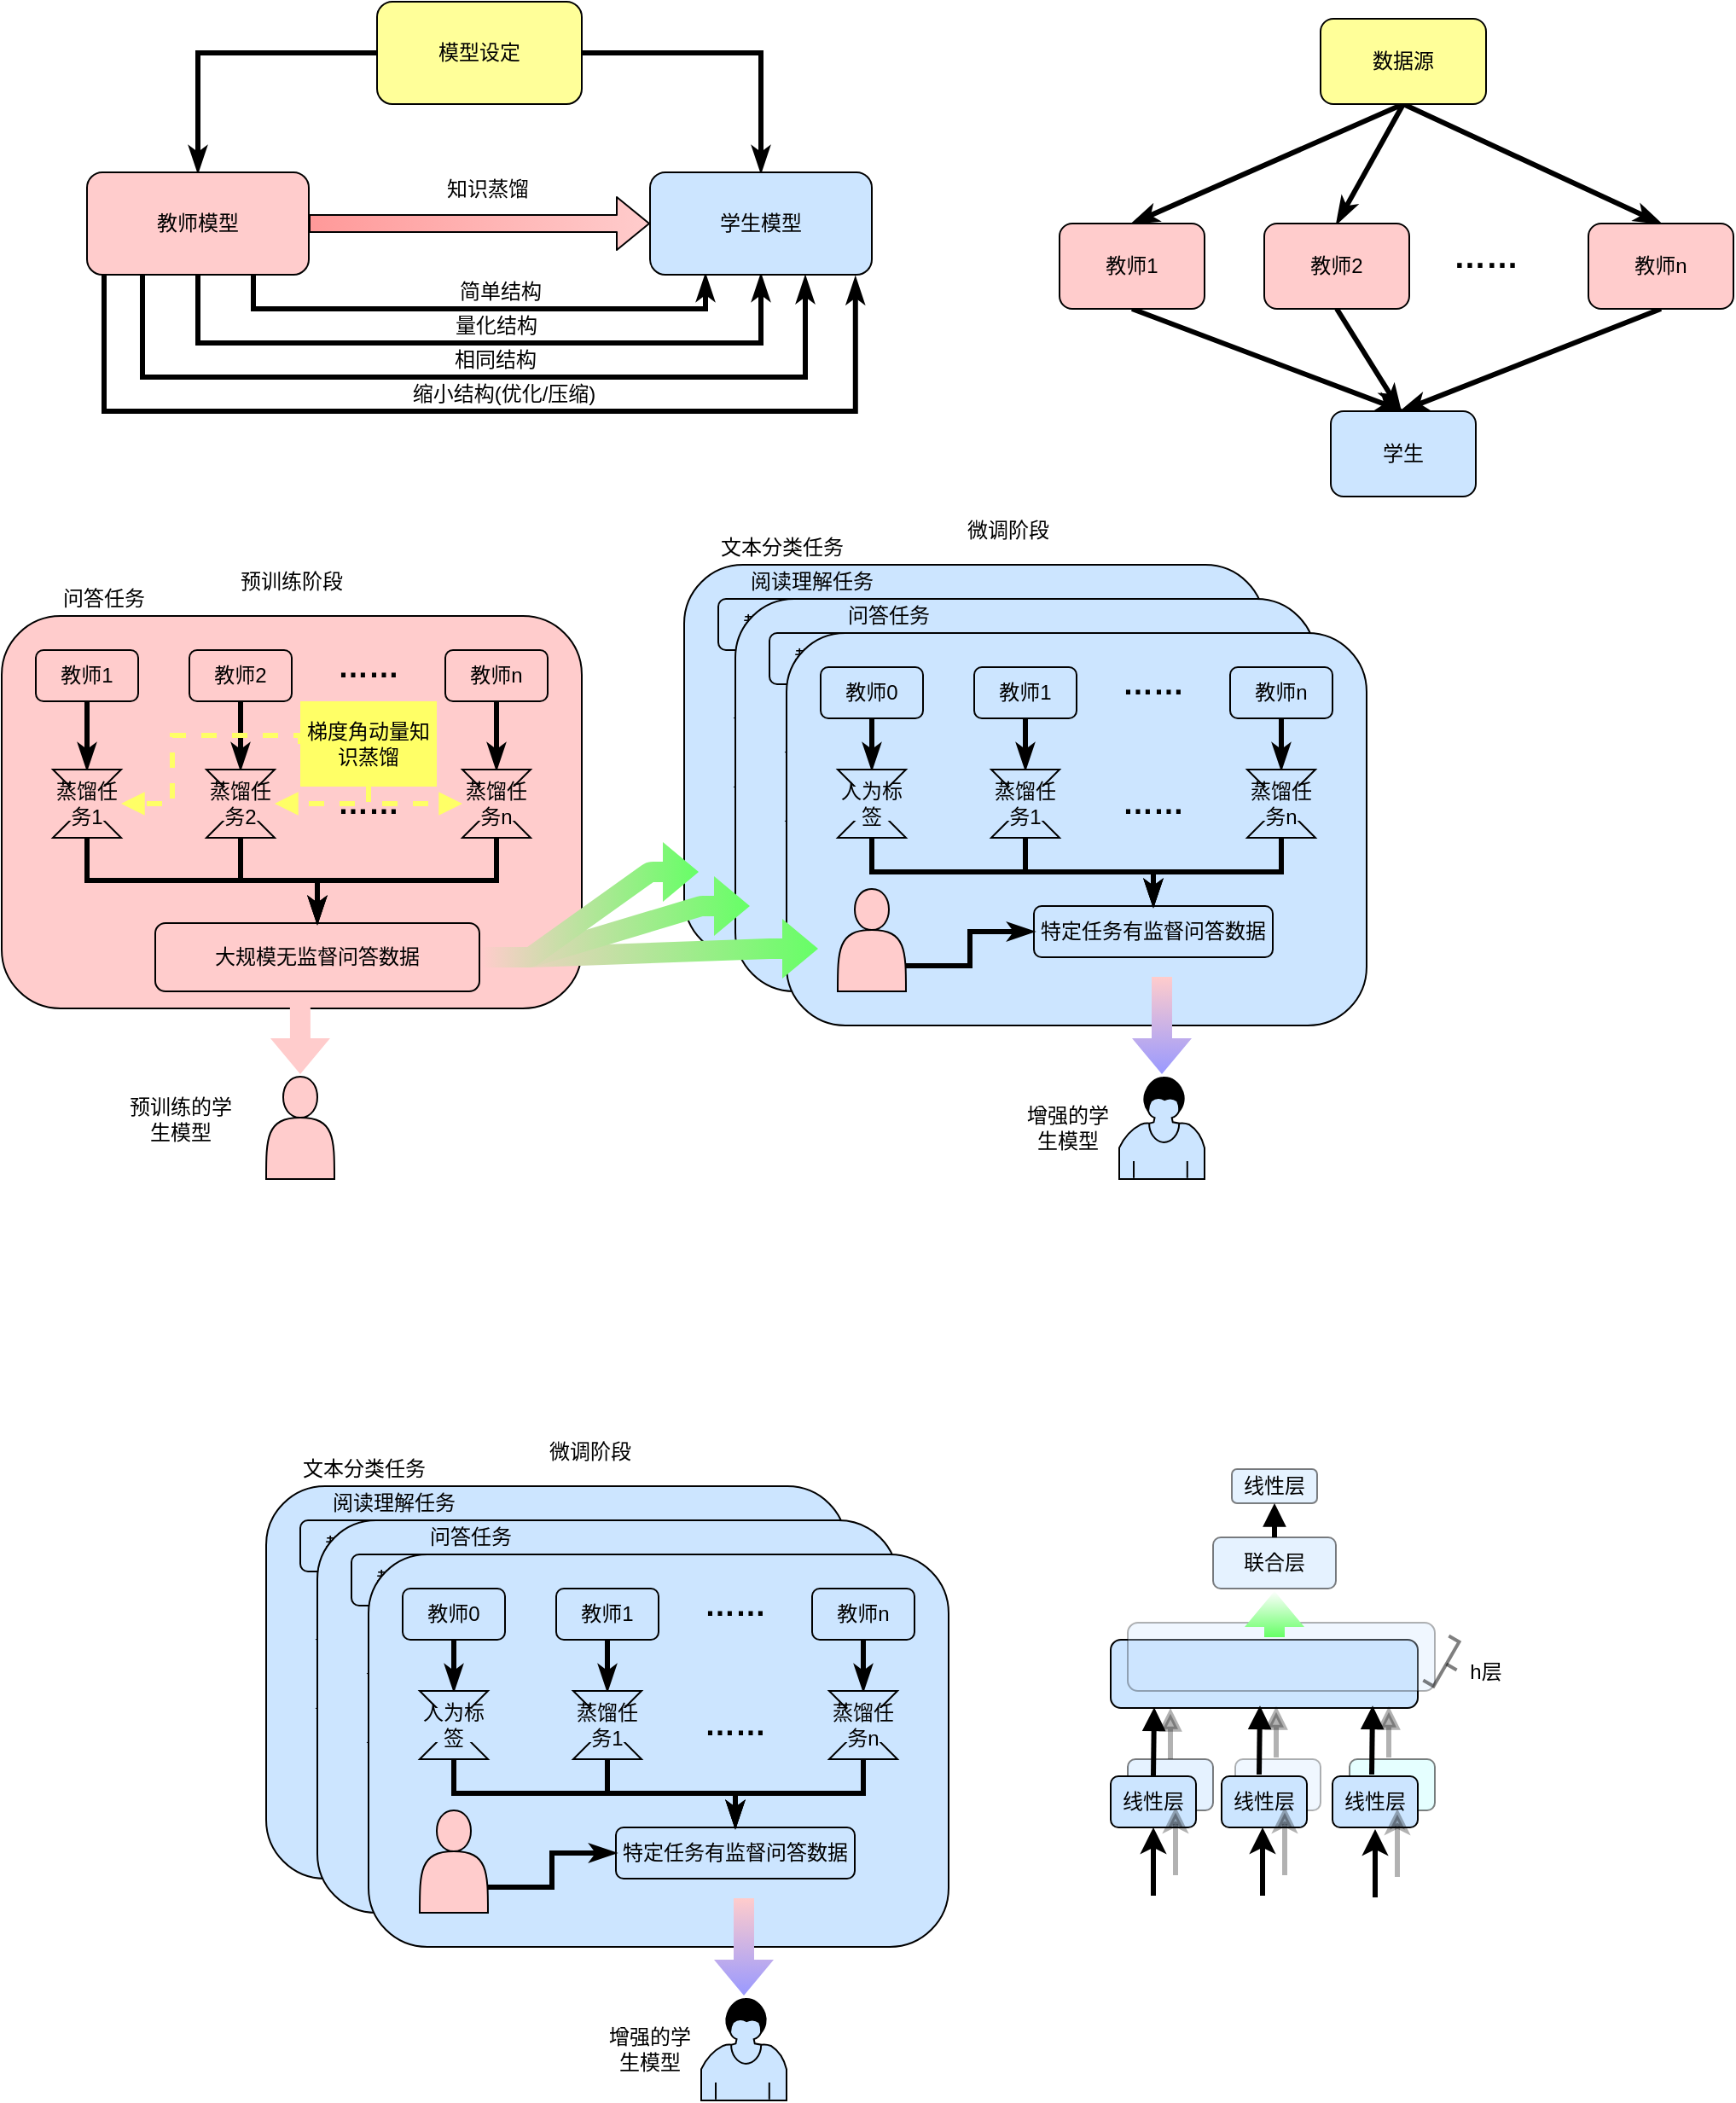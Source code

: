 <mxfile version="14.4.7" type="github">
  <diagram id="CCF14BdAKm4wxbj0LPr0" name="第 1 页">
    <mxGraphModel dx="1209" dy="649" grid="1" gridSize="10" guides="1" tooltips="1" connect="1" arrows="1" fold="1" page="1" pageScale="1" pageWidth="850" pageHeight="1100" math="0" shadow="0">
      <root>
        <mxCell id="0" />
        <mxCell id="1" parent="0" />
        <mxCell id="P4LfsCkp0AAmiIVGXh1K-233" value="" style="rounded=1;whiteSpace=wrap;html=1;gradientColor=none;fillColor=#CCFFFF;opacity=50;" vertex="1" parent="1">
          <mxGeometry x="860" y="1050" width="50" height="30" as="geometry" />
        </mxCell>
        <mxCell id="P4LfsCkp0AAmiIVGXh1K-232" value="" style="rounded=1;whiteSpace=wrap;html=1;gradientColor=none;fillColor=#CCE5FF;opacity=30;" vertex="1" parent="1">
          <mxGeometry x="793" y="1050" width="50" height="30" as="geometry" />
        </mxCell>
        <mxCell id="P4LfsCkp0AAmiIVGXh1K-249" style="edgeStyle=elbowEdgeStyle;rounded=0;orthogonalLoop=1;jettySize=auto;html=1;exitX=0.5;exitY=0;exitDx=0;exitDy=0;endArrow=block;endFill=1;strokeColor=#000000;strokeWidth=3;fillColor=#ffffff;gradientColor=#66FF66;opacity=30;" edge="1" parent="1" source="P4LfsCkp0AAmiIVGXh1K-231">
          <mxGeometry relative="1" as="geometry">
            <mxPoint x="755" y="1020" as="targetPoint" />
          </mxGeometry>
        </mxCell>
        <mxCell id="P4LfsCkp0AAmiIVGXh1K-231" value="" style="rounded=1;whiteSpace=wrap;html=1;gradientColor=none;fillColor=#CCE5FF;opacity=50;" vertex="1" parent="1">
          <mxGeometry x="730" y="1050" width="50" height="30" as="geometry" />
        </mxCell>
        <mxCell id="P4LfsCkp0AAmiIVGXh1K-60" value="" style="rounded=1;whiteSpace=wrap;html=1;gradientColor=none;fillColor=#FFCCCC;" vertex="1" parent="1">
          <mxGeometry x="70" y="380" width="340" height="230" as="geometry" />
        </mxCell>
        <mxCell id="P4LfsCkp0AAmiIVGXh1K-5" style="edgeStyle=orthogonalEdgeStyle;rounded=0;orthogonalLoop=1;jettySize=auto;html=1;exitX=0;exitY=0.5;exitDx=0;exitDy=0;entryX=0.5;entryY=0;entryDx=0;entryDy=0;strokeWidth=3;endArrow=classicThin;endFill=1;" edge="1" parent="1" source="P4LfsCkp0AAmiIVGXh1K-1" target="P4LfsCkp0AAmiIVGXh1K-2">
          <mxGeometry relative="1" as="geometry" />
        </mxCell>
        <mxCell id="P4LfsCkp0AAmiIVGXh1K-6" style="edgeStyle=orthogonalEdgeStyle;rounded=0;orthogonalLoop=1;jettySize=auto;html=1;exitX=1;exitY=0.5;exitDx=0;exitDy=0;entryX=0.5;entryY=0;entryDx=0;entryDy=0;strokeWidth=3;endArrow=classicThin;endFill=1;" edge="1" parent="1" source="P4LfsCkp0AAmiIVGXh1K-1" target="P4LfsCkp0AAmiIVGXh1K-3">
          <mxGeometry relative="1" as="geometry" />
        </mxCell>
        <mxCell id="P4LfsCkp0AAmiIVGXh1K-1" value="模型设定" style="rounded=1;whiteSpace=wrap;html=1;fillColor=#FFFF99;" vertex="1" parent="1">
          <mxGeometry x="290" y="20" width="120" height="60" as="geometry" />
        </mxCell>
        <mxCell id="P4LfsCkp0AAmiIVGXh1K-7" style="edgeStyle=orthogonalEdgeStyle;rounded=0;orthogonalLoop=1;jettySize=auto;html=1;exitX=0.75;exitY=1;exitDx=0;exitDy=0;entryX=0.25;entryY=1;entryDx=0;entryDy=0;strokeWidth=3;endArrow=classicThin;endFill=1;" edge="1" parent="1" source="P4LfsCkp0AAmiIVGXh1K-2" target="P4LfsCkp0AAmiIVGXh1K-3">
          <mxGeometry relative="1" as="geometry" />
        </mxCell>
        <mxCell id="P4LfsCkp0AAmiIVGXh1K-8" style="edgeStyle=orthogonalEdgeStyle;rounded=0;orthogonalLoop=1;jettySize=auto;html=1;exitX=0.5;exitY=1;exitDx=0;exitDy=0;entryX=0.5;entryY=1;entryDx=0;entryDy=0;strokeWidth=3;endArrow=classicThin;endFill=1;" edge="1" parent="1" source="P4LfsCkp0AAmiIVGXh1K-2" target="P4LfsCkp0AAmiIVGXh1K-3">
          <mxGeometry relative="1" as="geometry">
            <Array as="points">
              <mxPoint x="190" y="220" />
              <mxPoint x="510" y="220" />
            </Array>
          </mxGeometry>
        </mxCell>
        <mxCell id="P4LfsCkp0AAmiIVGXh1K-9" style="edgeStyle=orthogonalEdgeStyle;rounded=0;orthogonalLoop=1;jettySize=auto;html=1;exitX=0.25;exitY=1;exitDx=0;exitDy=0;entryX=0.7;entryY=1.017;entryDx=0;entryDy=0;entryPerimeter=0;strokeWidth=3;endArrow=classicThin;endFill=1;" edge="1" parent="1" source="P4LfsCkp0AAmiIVGXh1K-2" target="P4LfsCkp0AAmiIVGXh1K-3">
          <mxGeometry relative="1" as="geometry">
            <Array as="points">
              <mxPoint x="153" y="240" />
              <mxPoint x="541" y="240" />
            </Array>
          </mxGeometry>
        </mxCell>
        <mxCell id="P4LfsCkp0AAmiIVGXh1K-10" style="edgeStyle=orthogonalEdgeStyle;rounded=0;orthogonalLoop=1;jettySize=auto;html=1;entryX=0.926;entryY=1.028;entryDx=0;entryDy=0;entryPerimeter=0;strokeWidth=3;endArrow=classicThin;endFill=1;" edge="1" parent="1" target="P4LfsCkp0AAmiIVGXh1K-3">
          <mxGeometry relative="1" as="geometry">
            <mxPoint x="130" y="180" as="sourcePoint" />
            <mxPoint x="570" y="170" as="targetPoint" />
            <Array as="points">
              <mxPoint x="130" y="260" />
              <mxPoint x="570" y="260" />
            </Array>
          </mxGeometry>
        </mxCell>
        <mxCell id="P4LfsCkp0AAmiIVGXh1K-2" value="教师模型" style="rounded=1;whiteSpace=wrap;html=1;fillColor=#FFCCCC;" vertex="1" parent="1">
          <mxGeometry x="120" y="120" width="130" height="60" as="geometry" />
        </mxCell>
        <mxCell id="P4LfsCkp0AAmiIVGXh1K-3" value="学生模型" style="rounded=1;whiteSpace=wrap;html=1;fillColor=#CCE5FF;" vertex="1" parent="1">
          <mxGeometry x="450" y="120" width="130" height="60" as="geometry" />
        </mxCell>
        <mxCell id="P4LfsCkp0AAmiIVGXh1K-4" value="" style="shape=flexArrow;endArrow=classic;html=1;exitX=1;exitY=0.5;exitDx=0;exitDy=0;entryX=0;entryY=0.5;entryDx=0;entryDy=0;fillColor=#FFCCCC;gradientColor=#FF9999;gradientDirection=west;" edge="1" parent="1" source="P4LfsCkp0AAmiIVGXh1K-2" target="P4LfsCkp0AAmiIVGXh1K-3">
          <mxGeometry width="50" height="50" relative="1" as="geometry">
            <mxPoint x="250" y="170" as="sourcePoint" />
            <mxPoint x="300" y="120" as="targetPoint" />
          </mxGeometry>
        </mxCell>
        <mxCell id="P4LfsCkp0AAmiIVGXh1K-11" value="知识蒸馏" style="text;html=1;strokeColor=none;fillColor=none;align=center;verticalAlign=middle;whiteSpace=wrap;rounded=0;" vertex="1" parent="1">
          <mxGeometry x="330" y="120" width="50" height="20" as="geometry" />
        </mxCell>
        <mxCell id="P4LfsCkp0AAmiIVGXh1K-12" value="简单结构" style="text;html=1;strokeColor=none;fillColor=none;align=center;verticalAlign=middle;whiteSpace=wrap;rounded=0;" vertex="1" parent="1">
          <mxGeometry x="335" y="180" width="55" height="20" as="geometry" />
        </mxCell>
        <mxCell id="P4LfsCkp0AAmiIVGXh1K-15" value="量化结构" style="text;html=1;strokeColor=none;fillColor=none;align=center;verticalAlign=middle;whiteSpace=wrap;rounded=0;" vertex="1" parent="1">
          <mxGeometry x="335" y="200" width="50" height="20" as="geometry" />
        </mxCell>
        <mxCell id="P4LfsCkp0AAmiIVGXh1K-16" value="相同结构" style="text;html=1;strokeColor=none;fillColor=none;align=center;verticalAlign=middle;whiteSpace=wrap;rounded=0;" vertex="1" parent="1">
          <mxGeometry x="332.5" y="220" width="52.5" height="20" as="geometry" />
        </mxCell>
        <mxCell id="P4LfsCkp0AAmiIVGXh1K-19" value="缩小结构(优化/压缩)" style="text;html=1;strokeColor=none;fillColor=none;align=center;verticalAlign=middle;whiteSpace=wrap;rounded=0;" vertex="1" parent="1">
          <mxGeometry x="297.5" y="240" width="132.5" height="20" as="geometry" />
        </mxCell>
        <mxCell id="P4LfsCkp0AAmiIVGXh1K-25" style="rounded=0;orthogonalLoop=1;jettySize=auto;html=1;exitX=0.5;exitY=1;exitDx=0;exitDy=0;entryX=0.5;entryY=0;entryDx=0;entryDy=0;endArrow=classicThin;endFill=1;strokeWidth=3;fillColor=#FFCCCC;gradientColor=#FF9999;" edge="1" parent="1" source="P4LfsCkp0AAmiIVGXh1K-20" target="P4LfsCkp0AAmiIVGXh1K-21">
          <mxGeometry relative="1" as="geometry" />
        </mxCell>
        <mxCell id="P4LfsCkp0AAmiIVGXh1K-26" style="edgeStyle=none;rounded=0;orthogonalLoop=1;jettySize=auto;html=1;exitX=0.5;exitY=1;exitDx=0;exitDy=0;entryX=0.5;entryY=0;entryDx=0;entryDy=0;endArrow=classicThin;endFill=1;strokeWidth=3;fillColor=#FFCCCC;gradientColor=#FF9999;" edge="1" parent="1" source="P4LfsCkp0AAmiIVGXh1K-20" target="P4LfsCkp0AAmiIVGXh1K-22">
          <mxGeometry relative="1" as="geometry" />
        </mxCell>
        <mxCell id="P4LfsCkp0AAmiIVGXh1K-27" style="edgeStyle=none;rounded=0;orthogonalLoop=1;jettySize=auto;html=1;exitX=0.5;exitY=1;exitDx=0;exitDy=0;entryX=0.5;entryY=0;entryDx=0;entryDy=0;endArrow=classicThin;endFill=1;strokeWidth=3;fillColor=#FFCCCC;gradientColor=#FF9999;" edge="1" parent="1" source="P4LfsCkp0AAmiIVGXh1K-20" target="P4LfsCkp0AAmiIVGXh1K-23">
          <mxGeometry relative="1" as="geometry" />
        </mxCell>
        <mxCell id="P4LfsCkp0AAmiIVGXh1K-20" value="数据源" style="rounded=1;whiteSpace=wrap;html=1;fillColor=#FFFF99;gradientColor=none;" vertex="1" parent="1">
          <mxGeometry x="843" y="30" width="97" height="50" as="geometry" />
        </mxCell>
        <mxCell id="P4LfsCkp0AAmiIVGXh1K-29" style="edgeStyle=none;rounded=0;orthogonalLoop=1;jettySize=auto;html=1;exitX=0.5;exitY=1;exitDx=0;exitDy=0;entryX=0.5;entryY=0;entryDx=0;entryDy=0;endArrow=classicThin;endFill=1;strokeWidth=3;fillColor=#FFCCCC;gradientColor=#FF9999;" edge="1" parent="1" source="P4LfsCkp0AAmiIVGXh1K-21" target="P4LfsCkp0AAmiIVGXh1K-24">
          <mxGeometry relative="1" as="geometry" />
        </mxCell>
        <mxCell id="P4LfsCkp0AAmiIVGXh1K-21" value="教师1&lt;span style=&quot;color: rgba(0 , 0 , 0 , 0) ; font-family: monospace ; font-size: 0px&quot;&gt;%3CmxGraphModel%3E%3Croot%3E%3CmxCell%20id%3D%220%22%2F%3E%3CmxCell%20id%3D%221%22%20parent%3D%220%22%2F%3E%3CmxCell%20id%3D%222%22%20value%3D%22%E7%9B%B8%E5%90%8C%E7%BB%93%E6%9E%84%22%20style%3D%22text%3Bhtml%3D1%3BstrokeColor%3Dnone%3BfillColor%3Dnone%3Balign%3Dcenter%3BverticalAlign%3Dmiddle%3BwhiteSpace%3Dwrap%3Brounded%3D0%3B%22%20vertex%3D%221%22%20parent%3D%221%22%3E%3CmxGeometry%20x%3D%22367.5%22%20y%3D%22380%22%20width%3D%2252.5%22%20height%3D%2220%22%20as%3D%22geometry%22%2F%3E%3C%2FmxCell%3E%3C%2Froot%3E%3C%2FmxGraphModel%3E&lt;/span&gt;" style="rounded=1;whiteSpace=wrap;html=1;gradientColor=none;fillColor=#FFCCCC;" vertex="1" parent="1">
          <mxGeometry x="690" y="150" width="85" height="50" as="geometry" />
        </mxCell>
        <mxCell id="P4LfsCkp0AAmiIVGXh1K-30" style="edgeStyle=none;rounded=0;orthogonalLoop=1;jettySize=auto;html=1;exitX=0.5;exitY=1;exitDx=0;exitDy=0;endArrow=classicThin;endFill=1;strokeWidth=3;fillColor=#FFCCCC;gradientColor=#FF9999;" edge="1" parent="1" source="P4LfsCkp0AAmiIVGXh1K-22">
          <mxGeometry relative="1" as="geometry">
            <mxPoint x="890" y="260" as="targetPoint" />
          </mxGeometry>
        </mxCell>
        <mxCell id="P4LfsCkp0AAmiIVGXh1K-22" value="教师2&lt;span style=&quot;color: rgba(0 , 0 , 0 , 0) ; font-family: monospace ; font-size: 0px&quot;&gt;%3CmxGraphModel%3E%3Croot%3E%3CmxCell%20id%3D%220%22%2F%3E%3CmxCell%20id%3D%221%22%20parent%3D%220%22%2F%3E%3CmxCell%20id%3D%222%22%20value%3D%22%E7%9B%B8%E5%90%8C%E7%BB%93%E6%9E%84%22%20style%3D%22text%3Bhtml%3D1%3BstrokeColor%3Dnone%3BfillColor%3Dnone%3Balign%3Dcenter%3BverticalAlign%3Dmiddle%3BwhiteSpace%3Dwrap%3Brounded%3D0%3B%22%20vertex%3D%221%22%20parent%3D%221%22%3E%3CmxGeometry%20x%3D%22367.5%22%20y%3D%22380%22%20width%3D%2252.5%22%20height%3D%2220%22%20as%3D%22geometry%22%2F%3E%3C%2FmxCell%3E%3C%2Froot%3E%3C%2FmxGraphModel%32&lt;/span&gt;" style="rounded=1;whiteSpace=wrap;html=1;gradientColor=none;fillColor=#FFCCCC;" vertex="1" parent="1">
          <mxGeometry x="810" y="150" width="85" height="50" as="geometry" />
        </mxCell>
        <mxCell id="P4LfsCkp0AAmiIVGXh1K-31" style="edgeStyle=none;rounded=0;orthogonalLoop=1;jettySize=auto;html=1;exitX=0.5;exitY=1;exitDx=0;exitDy=0;endArrow=classicThin;endFill=1;strokeWidth=3;fillColor=#FFCCCC;gradientColor=#FF9999;" edge="1" parent="1" source="P4LfsCkp0AAmiIVGXh1K-23">
          <mxGeometry relative="1" as="geometry">
            <mxPoint x="890" y="260" as="targetPoint" />
          </mxGeometry>
        </mxCell>
        <mxCell id="P4LfsCkp0AAmiIVGXh1K-23" value="教师n&lt;span style=&quot;color: rgba(0 , 0 , 0 , 0) ; font-family: monospace ; font-size: 0px&quot;&gt;%3CmxGraphModel%3E%3Croot%3E%3CmxCell%20id%3D%220%22%2F%3E%3CmxCell%20id%3D%221%22%20parent%3D%220%22%2F%3E%3CmxCell%20id%3D%222%22%20value%3D%22%E7%9B%B8%E5%90%8C%E7%BB%93%E6%9E%84%22%20style%3D%22text%3Bhtml%3D1%3BstrokeColor%3Dnone%3BfillColor%3Dnone%3Balign%3Dcenter%3BverticalAlign%3Dmiddle%3BwhiteSpace%3Dwrap%3Brounded%3D0%3B%22%20vertex%3D%221%22%20parent%3D%221%22%3E%3CmxGeometry%20x%3D%22367.5%22%20y%3D%22380%22%20width%3D%2252.5%22%20height%3D%2220%22%20as%3D%22geometry%22%2F%3E%3C%2FmxCell%3E%3C%2Froot%3E%3C%2FmxGraphModel%3E&lt;/span&gt;" style="rounded=1;whiteSpace=wrap;html=1;gradientColor=none;fillColor=#FFCCCC;" vertex="1" parent="1">
          <mxGeometry x="1000" y="150" width="85" height="50" as="geometry" />
        </mxCell>
        <mxCell id="P4LfsCkp0AAmiIVGXh1K-24" value="学生" style="rounded=1;whiteSpace=wrap;html=1;gradientColor=none;fillColor=#CCE5FF;" vertex="1" parent="1">
          <mxGeometry x="849" y="260" width="85" height="50" as="geometry" />
        </mxCell>
        <mxCell id="P4LfsCkp0AAmiIVGXh1K-28" value="&lt;b&gt;&lt;font style=&quot;font-size: 19px&quot;&gt;……&lt;/font&gt;&lt;/b&gt;" style="text;html=1;strokeColor=none;fillColor=none;align=center;verticalAlign=middle;whiteSpace=wrap;rounded=0;" vertex="1" parent="1">
          <mxGeometry x="920" y="160" width="40" height="20" as="geometry" />
        </mxCell>
        <mxCell id="P4LfsCkp0AAmiIVGXh1K-120" style="edgeStyle=none;rounded=0;orthogonalLoop=1;jettySize=auto;html=1;exitX=0.5;exitY=1;exitDx=0;exitDy=0;entryX=0.5;entryY=0;entryDx=0;entryDy=0;endArrow=classicThin;endFill=1;strokeWidth=3;fillColor=#FFCCCC;gradientColor=#FF9999;" edge="1" parent="1" source="P4LfsCkp0AAmiIVGXh1K-32" target="P4LfsCkp0AAmiIVGXh1K-35">
          <mxGeometry relative="1" as="geometry" />
        </mxCell>
        <mxCell id="P4LfsCkp0AAmiIVGXh1K-32" value="教师1" style="rounded=1;whiteSpace=wrap;html=1;gradientColor=none;fillColor=#FFCCCC;" vertex="1" parent="1">
          <mxGeometry x="90" y="400" width="60" height="30" as="geometry" />
        </mxCell>
        <mxCell id="P4LfsCkp0AAmiIVGXh1K-124" style="edgeStyle=orthogonalEdgeStyle;rounded=0;orthogonalLoop=1;jettySize=auto;html=1;exitX=0.5;exitY=1;exitDx=0;exitDy=0;entryX=0.5;entryY=0;entryDx=0;entryDy=0;endArrow=classicThin;endFill=1;strokeWidth=3;fillColor=#FFCCCC;gradientColor=#FF9999;" edge="1" parent="1" source="P4LfsCkp0AAmiIVGXh1K-35" target="P4LfsCkp0AAmiIVGXh1K-36">
          <mxGeometry relative="1" as="geometry" />
        </mxCell>
        <mxCell id="P4LfsCkp0AAmiIVGXh1K-35" value="" style="shape=collate;whiteSpace=wrap;html=1;gradientColor=none;fillColor=#FFCCCC;" vertex="1" parent="1">
          <mxGeometry x="100" y="470" width="40" height="40" as="geometry" />
        </mxCell>
        <mxCell id="P4LfsCkp0AAmiIVGXh1K-36" value="大规模无监督问答数据" style="rounded=1;whiteSpace=wrap;html=1;gradientColor=none;fillColor=#FFCCCC;" vertex="1" parent="1">
          <mxGeometry x="160" y="560" width="190" height="40" as="geometry" />
        </mxCell>
        <mxCell id="P4LfsCkp0AAmiIVGXh1K-121" style="edgeStyle=none;rounded=0;orthogonalLoop=1;jettySize=auto;html=1;exitX=0.5;exitY=1;exitDx=0;exitDy=0;entryX=0.5;entryY=0;entryDx=0;entryDy=0;endArrow=classicThin;endFill=1;strokeWidth=3;fillColor=#FFCCCC;gradientColor=#FF9999;" edge="1" parent="1" source="P4LfsCkp0AAmiIVGXh1K-37" target="P4LfsCkp0AAmiIVGXh1K-38">
          <mxGeometry relative="1" as="geometry" />
        </mxCell>
        <mxCell id="P4LfsCkp0AAmiIVGXh1K-37" value="教师2" style="rounded=1;whiteSpace=wrap;html=1;gradientColor=none;fillColor=#FFCCCC;" vertex="1" parent="1">
          <mxGeometry x="180" y="400" width="60" height="30" as="geometry" />
        </mxCell>
        <mxCell id="P4LfsCkp0AAmiIVGXh1K-126" style="edgeStyle=orthogonalEdgeStyle;rounded=0;orthogonalLoop=1;jettySize=auto;html=1;exitX=0.5;exitY=1;exitDx=0;exitDy=0;entryX=0.5;entryY=0;entryDx=0;entryDy=0;endArrow=classicThin;endFill=1;strokeWidth=3;fillColor=#FFCCCC;gradientColor=#FF9999;" edge="1" parent="1" source="P4LfsCkp0AAmiIVGXh1K-38" target="P4LfsCkp0AAmiIVGXh1K-36">
          <mxGeometry relative="1" as="geometry" />
        </mxCell>
        <mxCell id="P4LfsCkp0AAmiIVGXh1K-38" value="" style="shape=collate;whiteSpace=wrap;html=1;gradientColor=none;fillColor=#FFCCCC;" vertex="1" parent="1">
          <mxGeometry x="190" y="470" width="40" height="40" as="geometry" />
        </mxCell>
        <mxCell id="P4LfsCkp0AAmiIVGXh1K-122" style="edgeStyle=none;rounded=0;orthogonalLoop=1;jettySize=auto;html=1;exitX=0.5;exitY=1;exitDx=0;exitDy=0;entryX=0.5;entryY=0;entryDx=0;entryDy=0;endArrow=classicThin;endFill=1;strokeWidth=3;fillColor=#FFCCCC;gradientColor=#FF9999;" edge="1" parent="1" source="P4LfsCkp0AAmiIVGXh1K-39" target="P4LfsCkp0AAmiIVGXh1K-40">
          <mxGeometry relative="1" as="geometry" />
        </mxCell>
        <mxCell id="P4LfsCkp0AAmiIVGXh1K-39" value="教师n" style="rounded=1;whiteSpace=wrap;html=1;gradientColor=none;fillColor=#FFCCCC;" vertex="1" parent="1">
          <mxGeometry x="330" y="400" width="60" height="30" as="geometry" />
        </mxCell>
        <mxCell id="P4LfsCkp0AAmiIVGXh1K-128" style="edgeStyle=orthogonalEdgeStyle;rounded=0;orthogonalLoop=1;jettySize=auto;html=1;exitX=0.5;exitY=1;exitDx=0;exitDy=0;entryX=0.5;entryY=0;entryDx=0;entryDy=0;endArrow=classicThin;endFill=1;strokeWidth=3;fillColor=#FFCCCC;gradientColor=#FF9999;" edge="1" parent="1" source="P4LfsCkp0AAmiIVGXh1K-40" target="P4LfsCkp0AAmiIVGXh1K-36">
          <mxGeometry relative="1" as="geometry" />
        </mxCell>
        <mxCell id="P4LfsCkp0AAmiIVGXh1K-40" value="" style="shape=collate;whiteSpace=wrap;html=1;gradientColor=none;fillColor=#FFCCCC;" vertex="1" parent="1">
          <mxGeometry x="340" y="470" width="40" height="40" as="geometry" />
        </mxCell>
        <mxCell id="P4LfsCkp0AAmiIVGXh1K-41" value="&lt;b&gt;&lt;font style=&quot;font-size: 18px&quot;&gt;……&lt;/font&gt;&lt;/b&gt;" style="text;html=1;strokeColor=none;align=center;verticalAlign=middle;whiteSpace=wrap;rounded=0;fillColor=#FFCCCC;" vertex="1" parent="1">
          <mxGeometry x="265" y="400" width="40" height="20" as="geometry" />
        </mxCell>
        <mxCell id="P4LfsCkp0AAmiIVGXh1K-42" value="" style="shape=actor;whiteSpace=wrap;html=1;gradientColor=none;fillColor=#FFCCCC;" vertex="1" parent="1">
          <mxGeometry x="225" y="650" width="40" height="60" as="geometry" />
        </mxCell>
        <mxCell id="P4LfsCkp0AAmiIVGXh1K-43" value="" style="shape=mxgraph.bpmn.user_task;html=1;outlineConnect=0;fillColor=#CCE5FF;gradientColor=none;" vertex="1" parent="1">
          <mxGeometry x="725" y="650" width="50" height="60" as="geometry" />
        </mxCell>
        <mxCell id="P4LfsCkp0AAmiIVGXh1K-44" value="蒸馏任务1" style="text;html=1;strokeColor=none;align=center;verticalAlign=middle;whiteSpace=wrap;rounded=0;fillColor=#FFCCCC;" vertex="1" parent="1">
          <mxGeometry x="100" y="480" width="40" height="20" as="geometry" />
        </mxCell>
        <mxCell id="P4LfsCkp0AAmiIVGXh1K-45" value="蒸馏任务2" style="text;html=1;strokeColor=none;align=center;verticalAlign=middle;whiteSpace=wrap;rounded=0;fillColor=#FFCCCC;" vertex="1" parent="1">
          <mxGeometry x="190" y="480" width="40" height="20" as="geometry" />
        </mxCell>
        <mxCell id="P4LfsCkp0AAmiIVGXh1K-46" value="蒸馏任务n" style="text;html=1;strokeColor=none;align=center;verticalAlign=middle;whiteSpace=wrap;rounded=0;fillColor=#FFCCCC;" vertex="1" parent="1">
          <mxGeometry x="340" y="480" width="40" height="20" as="geometry" />
        </mxCell>
        <mxCell id="P4LfsCkp0AAmiIVGXh1K-47" value="&lt;b&gt;&lt;font style=&quot;font-size: 18px&quot;&gt;……&lt;/font&gt;&lt;/b&gt;" style="text;html=1;strokeColor=none;align=center;verticalAlign=middle;whiteSpace=wrap;rounded=0;fillColor=#FFCCCC;" vertex="1" parent="1">
          <mxGeometry x="265" y="480" width="40" height="20" as="geometry" />
        </mxCell>
        <mxCell id="P4LfsCkp0AAmiIVGXh1K-62" value="" style="group" vertex="1" connectable="0" parent="1">
          <mxGeometry x="470" y="350" width="400" height="270" as="geometry" />
        </mxCell>
        <mxCell id="P4LfsCkp0AAmiIVGXh1K-61" value="" style="rounded=1;whiteSpace=wrap;html=1;fillColor=#CCE5FF;gradientColor=none;" vertex="1" parent="P4LfsCkp0AAmiIVGXh1K-62">
          <mxGeometry width="340" height="230" as="geometry" />
        </mxCell>
        <mxCell id="P4LfsCkp0AAmiIVGXh1K-48" value="教师1" style="rounded=1;whiteSpace=wrap;html=1;fillColor=#CCE5FF;gradientColor=none;" vertex="1" parent="P4LfsCkp0AAmiIVGXh1K-62">
          <mxGeometry x="20" y="20" width="60" height="30" as="geometry" />
        </mxCell>
        <mxCell id="P4LfsCkp0AAmiIVGXh1K-49" value="" style="shape=collate;whiteSpace=wrap;html=1;fillColor=#CCE5FF;gradientColor=none;" vertex="1" parent="P4LfsCkp0AAmiIVGXh1K-62">
          <mxGeometry x="30" y="90" width="40" height="40" as="geometry" />
        </mxCell>
        <mxCell id="P4LfsCkp0AAmiIVGXh1K-50" value="大规模无监督问答数据" style="rounded=1;whiteSpace=wrap;html=1;fillColor=#CCE5FF;gradientColor=none;" vertex="1" parent="P4LfsCkp0AAmiIVGXh1K-62">
          <mxGeometry x="70" y="170" width="210" height="50" as="geometry" />
        </mxCell>
        <mxCell id="P4LfsCkp0AAmiIVGXh1K-51" value="教师2" style="rounded=1;whiteSpace=wrap;html=1;fillColor=#CCE5FF;gradientColor=none;" vertex="1" parent="P4LfsCkp0AAmiIVGXh1K-62">
          <mxGeometry x="110" y="20" width="60" height="30" as="geometry" />
        </mxCell>
        <mxCell id="P4LfsCkp0AAmiIVGXh1K-52" value="" style="shape=collate;whiteSpace=wrap;html=1;fillColor=#CCE5FF;gradientColor=none;" vertex="1" parent="P4LfsCkp0AAmiIVGXh1K-62">
          <mxGeometry x="120" y="90" width="40" height="40" as="geometry" />
        </mxCell>
        <mxCell id="P4LfsCkp0AAmiIVGXh1K-53" value="教师n" style="rounded=1;whiteSpace=wrap;html=1;fillColor=#CCE5FF;gradientColor=none;" vertex="1" parent="P4LfsCkp0AAmiIVGXh1K-62">
          <mxGeometry x="260" y="20" width="60" height="30" as="geometry" />
        </mxCell>
        <mxCell id="P4LfsCkp0AAmiIVGXh1K-54" value="" style="shape=collate;whiteSpace=wrap;html=1;fillColor=#CCE5FF;gradientColor=none;" vertex="1" parent="P4LfsCkp0AAmiIVGXh1K-62">
          <mxGeometry x="270" y="90" width="40" height="40" as="geometry" />
        </mxCell>
        <mxCell id="P4LfsCkp0AAmiIVGXh1K-55" value="&lt;b&gt;&lt;font style=&quot;font-size: 18px&quot;&gt;……&lt;/font&gt;&lt;/b&gt;" style="text;html=1;strokeColor=none;fillColor=none;align=center;verticalAlign=middle;whiteSpace=wrap;rounded=0;" vertex="1" parent="P4LfsCkp0AAmiIVGXh1K-62">
          <mxGeometry x="195" y="20" width="40" height="20" as="geometry" />
        </mxCell>
        <mxCell id="P4LfsCkp0AAmiIVGXh1K-56" value="蒸馏任务1" style="text;html=1;strokeColor=none;fillColor=none;align=center;verticalAlign=middle;whiteSpace=wrap;rounded=0;" vertex="1" parent="P4LfsCkp0AAmiIVGXh1K-62">
          <mxGeometry x="30" y="100" width="40" height="20" as="geometry" />
        </mxCell>
        <mxCell id="P4LfsCkp0AAmiIVGXh1K-57" value="蒸馏任务2" style="text;html=1;strokeColor=none;fillColor=none;align=center;verticalAlign=middle;whiteSpace=wrap;rounded=0;" vertex="1" parent="P4LfsCkp0AAmiIVGXh1K-62">
          <mxGeometry x="120" y="100" width="40" height="20" as="geometry" />
        </mxCell>
        <mxCell id="P4LfsCkp0AAmiIVGXh1K-58" value="蒸馏任务n" style="text;html=1;strokeColor=none;fillColor=none;align=center;verticalAlign=middle;whiteSpace=wrap;rounded=0;" vertex="1" parent="P4LfsCkp0AAmiIVGXh1K-62">
          <mxGeometry x="270" y="100" width="40" height="20" as="geometry" />
        </mxCell>
        <mxCell id="P4LfsCkp0AAmiIVGXh1K-59" value="&lt;b&gt;&lt;font style=&quot;font-size: 18px&quot;&gt;……&lt;/font&gt;&lt;/b&gt;" style="text;html=1;strokeColor=none;fillColor=none;align=center;verticalAlign=middle;whiteSpace=wrap;rounded=0;" vertex="1" parent="P4LfsCkp0AAmiIVGXh1K-62">
          <mxGeometry x="195" y="100" width="40" height="20" as="geometry" />
        </mxCell>
        <mxCell id="P4LfsCkp0AAmiIVGXh1K-92" value="" style="group;" vertex="1" connectable="0" parent="P4LfsCkp0AAmiIVGXh1K-62">
          <mxGeometry x="30" y="20" width="370" height="250" as="geometry" />
        </mxCell>
        <mxCell id="P4LfsCkp0AAmiIVGXh1K-93" value="" style="rounded=1;whiteSpace=wrap;html=1;fillColor=#CCE5FF;gradientColor=none;" vertex="1" parent="P4LfsCkp0AAmiIVGXh1K-92">
          <mxGeometry width="340" height="230" as="geometry" />
        </mxCell>
        <mxCell id="P4LfsCkp0AAmiIVGXh1K-94" value="教师1" style="rounded=1;whiteSpace=wrap;html=1;fillColor=#CCE5FF;gradientColor=none;" vertex="1" parent="P4LfsCkp0AAmiIVGXh1K-92">
          <mxGeometry x="20" y="20" width="60" height="30" as="geometry" />
        </mxCell>
        <mxCell id="P4LfsCkp0AAmiIVGXh1K-95" value="" style="shape=collate;whiteSpace=wrap;html=1;fillColor=#CCE5FF;gradientColor=none;" vertex="1" parent="P4LfsCkp0AAmiIVGXh1K-92">
          <mxGeometry x="30" y="90" width="40" height="40" as="geometry" />
        </mxCell>
        <mxCell id="P4LfsCkp0AAmiIVGXh1K-96" value="大规模无监督问答数据" style="rounded=1;whiteSpace=wrap;html=1;fillColor=#CCE5FF;gradientColor=none;" vertex="1" parent="P4LfsCkp0AAmiIVGXh1K-92">
          <mxGeometry x="70" y="170" width="210" height="50" as="geometry" />
        </mxCell>
        <mxCell id="P4LfsCkp0AAmiIVGXh1K-97" value="教师2" style="rounded=1;whiteSpace=wrap;html=1;fillColor=#CCE5FF;gradientColor=none;" vertex="1" parent="P4LfsCkp0AAmiIVGXh1K-92">
          <mxGeometry x="110" y="20" width="60" height="30" as="geometry" />
        </mxCell>
        <mxCell id="P4LfsCkp0AAmiIVGXh1K-98" value="" style="shape=collate;whiteSpace=wrap;html=1;fillColor=#CCE5FF;gradientColor=none;" vertex="1" parent="P4LfsCkp0AAmiIVGXh1K-92">
          <mxGeometry x="120" y="90" width="40" height="40" as="geometry" />
        </mxCell>
        <mxCell id="P4LfsCkp0AAmiIVGXh1K-99" value="教师n" style="rounded=1;whiteSpace=wrap;html=1;fillColor=#CCE5FF;gradientColor=none;" vertex="1" parent="P4LfsCkp0AAmiIVGXh1K-92">
          <mxGeometry x="260" y="20" width="60" height="30" as="geometry" />
        </mxCell>
        <mxCell id="P4LfsCkp0AAmiIVGXh1K-100" value="" style="shape=collate;whiteSpace=wrap;html=1;fillColor=#CCE5FF;gradientColor=none;" vertex="1" parent="P4LfsCkp0AAmiIVGXh1K-92">
          <mxGeometry x="270" y="90" width="40" height="40" as="geometry" />
        </mxCell>
        <mxCell id="P4LfsCkp0AAmiIVGXh1K-101" value="&lt;b&gt;&lt;font style=&quot;font-size: 18px&quot;&gt;……&lt;/font&gt;&lt;/b&gt;" style="text;html=1;strokeColor=none;fillColor=none;align=center;verticalAlign=middle;whiteSpace=wrap;rounded=0;" vertex="1" parent="P4LfsCkp0AAmiIVGXh1K-92">
          <mxGeometry x="195" y="20" width="40" height="20" as="geometry" />
        </mxCell>
        <mxCell id="P4LfsCkp0AAmiIVGXh1K-102" value="蒸馏任务1" style="text;html=1;strokeColor=none;fillColor=none;align=center;verticalAlign=middle;whiteSpace=wrap;rounded=0;" vertex="1" parent="P4LfsCkp0AAmiIVGXh1K-92">
          <mxGeometry x="30" y="100" width="40" height="20" as="geometry" />
        </mxCell>
        <mxCell id="P4LfsCkp0AAmiIVGXh1K-103" value="蒸馏任务2" style="text;html=1;strokeColor=none;fillColor=none;align=center;verticalAlign=middle;whiteSpace=wrap;rounded=0;" vertex="1" parent="P4LfsCkp0AAmiIVGXh1K-92">
          <mxGeometry x="120" y="100" width="40" height="20" as="geometry" />
        </mxCell>
        <mxCell id="P4LfsCkp0AAmiIVGXh1K-104" value="蒸馏任务n" style="text;html=1;strokeColor=none;fillColor=none;align=center;verticalAlign=middle;whiteSpace=wrap;rounded=0;" vertex="1" parent="P4LfsCkp0AAmiIVGXh1K-92">
          <mxGeometry x="270" y="100" width="40" height="20" as="geometry" />
        </mxCell>
        <mxCell id="P4LfsCkp0AAmiIVGXh1K-105" value="&lt;b&gt;&lt;font style=&quot;font-size: 18px&quot;&gt;……&lt;/font&gt;&lt;/b&gt;" style="text;html=1;strokeColor=none;fillColor=none;align=center;verticalAlign=middle;whiteSpace=wrap;rounded=0;" vertex="1" parent="P4LfsCkp0AAmiIVGXh1K-92">
          <mxGeometry x="195" y="100" width="40" height="20" as="geometry" />
        </mxCell>
        <mxCell id="P4LfsCkp0AAmiIVGXh1K-106" value="" style="group" vertex="1" connectable="0" parent="P4LfsCkp0AAmiIVGXh1K-92">
          <mxGeometry x="30" y="20" width="340" height="230" as="geometry" />
        </mxCell>
        <mxCell id="P4LfsCkp0AAmiIVGXh1K-107" value="" style="rounded=1;whiteSpace=wrap;html=1;fillColor=#CCE5FF;gradientColor=none;" vertex="1" parent="P4LfsCkp0AAmiIVGXh1K-106">
          <mxGeometry width="340" height="230" as="geometry" />
        </mxCell>
        <mxCell id="P4LfsCkp0AAmiIVGXh1K-132" style="edgeStyle=orthogonalEdgeStyle;rounded=0;orthogonalLoop=1;jettySize=auto;html=1;exitX=0.5;exitY=1;exitDx=0;exitDy=0;entryX=0.5;entryY=0;entryDx=0;entryDy=0;endArrow=classicThin;endFill=1;strokeWidth=3;fillColor=#FFCCCC;gradientColor=#FFCCCC;" edge="1" parent="P4LfsCkp0AAmiIVGXh1K-106" source="P4LfsCkp0AAmiIVGXh1K-108" target="P4LfsCkp0AAmiIVGXh1K-109">
          <mxGeometry relative="1" as="geometry" />
        </mxCell>
        <mxCell id="P4LfsCkp0AAmiIVGXh1K-108" value="教师0" style="rounded=1;whiteSpace=wrap;html=1;fillColor=#CCE5FF;gradientColor=none;" vertex="1" parent="P4LfsCkp0AAmiIVGXh1K-106">
          <mxGeometry x="20" y="20" width="60" height="30" as="geometry" />
        </mxCell>
        <mxCell id="P4LfsCkp0AAmiIVGXh1K-135" style="edgeStyle=orthogonalEdgeStyle;rounded=0;orthogonalLoop=1;jettySize=auto;html=1;exitX=0.5;exitY=1;exitDx=0;exitDy=0;endArrow=classicThin;endFill=1;strokeWidth=3;fillColor=#FFCCCC;gradientColor=#FFCCCC;" edge="1" parent="P4LfsCkp0AAmiIVGXh1K-106" source="P4LfsCkp0AAmiIVGXh1K-109" target="P4LfsCkp0AAmiIVGXh1K-110">
          <mxGeometry relative="1" as="geometry" />
        </mxCell>
        <mxCell id="P4LfsCkp0AAmiIVGXh1K-109" value="" style="shape=collate;whiteSpace=wrap;html=1;fillColor=#CCE5FF;gradientColor=none;" vertex="1" parent="P4LfsCkp0AAmiIVGXh1K-106">
          <mxGeometry x="30" y="80" width="40" height="40" as="geometry" />
        </mxCell>
        <mxCell id="P4LfsCkp0AAmiIVGXh1K-110" value="特定任务有监督问答数据" style="rounded=1;whiteSpace=wrap;html=1;fillColor=#CCE5FF;gradientColor=none;" vertex="1" parent="P4LfsCkp0AAmiIVGXh1K-106">
          <mxGeometry x="145" y="160" width="140" height="30" as="geometry" />
        </mxCell>
        <mxCell id="P4LfsCkp0AAmiIVGXh1K-133" style="edgeStyle=orthogonalEdgeStyle;rounded=0;orthogonalLoop=1;jettySize=auto;html=1;exitX=0.5;exitY=1;exitDx=0;exitDy=0;entryX=0.5;entryY=0;entryDx=0;entryDy=0;endArrow=classicThin;endFill=1;strokeWidth=3;fillColor=#FFCCCC;gradientColor=#FFCCCC;" edge="1" parent="P4LfsCkp0AAmiIVGXh1K-106" source="P4LfsCkp0AAmiIVGXh1K-111" target="P4LfsCkp0AAmiIVGXh1K-112">
          <mxGeometry relative="1" as="geometry" />
        </mxCell>
        <mxCell id="P4LfsCkp0AAmiIVGXh1K-111" value="教师1" style="rounded=1;whiteSpace=wrap;html=1;fillColor=#CCE5FF;gradientColor=none;" vertex="1" parent="P4LfsCkp0AAmiIVGXh1K-106">
          <mxGeometry x="110" y="20" width="60" height="30" as="geometry" />
        </mxCell>
        <mxCell id="P4LfsCkp0AAmiIVGXh1K-137" style="edgeStyle=orthogonalEdgeStyle;rounded=0;orthogonalLoop=1;jettySize=auto;html=1;exitX=0.5;exitY=1;exitDx=0;exitDy=0;entryX=0.5;entryY=0;entryDx=0;entryDy=0;endArrow=classicThin;endFill=1;strokeWidth=3;fillColor=#FFCCCC;gradientColor=#FFCCCC;" edge="1" parent="P4LfsCkp0AAmiIVGXh1K-106" source="P4LfsCkp0AAmiIVGXh1K-112" target="P4LfsCkp0AAmiIVGXh1K-110">
          <mxGeometry relative="1" as="geometry" />
        </mxCell>
        <mxCell id="P4LfsCkp0AAmiIVGXh1K-112" value="" style="shape=collate;whiteSpace=wrap;html=1;fillColor=#CCE5FF;gradientColor=none;" vertex="1" parent="P4LfsCkp0AAmiIVGXh1K-106">
          <mxGeometry x="120" y="80" width="40" height="40" as="geometry" />
        </mxCell>
        <mxCell id="P4LfsCkp0AAmiIVGXh1K-134" style="edgeStyle=orthogonalEdgeStyle;rounded=0;orthogonalLoop=1;jettySize=auto;html=1;exitX=0.5;exitY=1;exitDx=0;exitDy=0;entryX=0.5;entryY=0;entryDx=0;entryDy=0;endArrow=classicThin;endFill=1;strokeWidth=3;fillColor=#FFCCCC;gradientColor=#FFCCCC;" edge="1" parent="P4LfsCkp0AAmiIVGXh1K-106" source="P4LfsCkp0AAmiIVGXh1K-113" target="P4LfsCkp0AAmiIVGXh1K-114">
          <mxGeometry relative="1" as="geometry" />
        </mxCell>
        <mxCell id="P4LfsCkp0AAmiIVGXh1K-113" value="教师n" style="rounded=1;whiteSpace=wrap;html=1;fillColor=#CCE5FF;gradientColor=none;" vertex="1" parent="P4LfsCkp0AAmiIVGXh1K-106">
          <mxGeometry x="260" y="20" width="60" height="30" as="geometry" />
        </mxCell>
        <mxCell id="P4LfsCkp0AAmiIVGXh1K-138" style="edgeStyle=orthogonalEdgeStyle;rounded=0;orthogonalLoop=1;jettySize=auto;html=1;exitX=0.5;exitY=1;exitDx=0;exitDy=0;entryX=0.5;entryY=0;entryDx=0;entryDy=0;endArrow=classicThin;endFill=1;strokeWidth=3;fillColor=#FFCCCC;gradientColor=#FFCCCC;" edge="1" parent="P4LfsCkp0AAmiIVGXh1K-106" source="P4LfsCkp0AAmiIVGXh1K-114" target="P4LfsCkp0AAmiIVGXh1K-110">
          <mxGeometry relative="1" as="geometry" />
        </mxCell>
        <mxCell id="P4LfsCkp0AAmiIVGXh1K-114" value="" style="shape=collate;whiteSpace=wrap;html=1;fillColor=#CCE5FF;gradientColor=none;" vertex="1" parent="P4LfsCkp0AAmiIVGXh1K-106">
          <mxGeometry x="270" y="80" width="40" height="40" as="geometry" />
        </mxCell>
        <mxCell id="P4LfsCkp0AAmiIVGXh1K-115" value="&lt;b&gt;&lt;font style=&quot;font-size: 18px&quot;&gt;……&lt;/font&gt;&lt;/b&gt;" style="text;html=1;strokeColor=none;fillColor=none;align=center;verticalAlign=middle;whiteSpace=wrap;rounded=0;" vertex="1" parent="P4LfsCkp0AAmiIVGXh1K-106">
          <mxGeometry x="195" y="20" width="40" height="20" as="geometry" />
        </mxCell>
        <mxCell id="P4LfsCkp0AAmiIVGXh1K-116" value="人为标签" style="text;html=1;strokeColor=none;align=center;verticalAlign=middle;whiteSpace=wrap;rounded=0;fillColor=#CCE5FF;" vertex="1" parent="P4LfsCkp0AAmiIVGXh1K-106">
          <mxGeometry x="30" y="90" width="40" height="20" as="geometry" />
        </mxCell>
        <mxCell id="P4LfsCkp0AAmiIVGXh1K-117" value="蒸馏任务1" style="text;html=1;strokeColor=none;align=center;verticalAlign=middle;whiteSpace=wrap;rounded=0;fillColor=#CCE5FF;" vertex="1" parent="P4LfsCkp0AAmiIVGXh1K-106">
          <mxGeometry x="120" y="90" width="40" height="20" as="geometry" />
        </mxCell>
        <mxCell id="P4LfsCkp0AAmiIVGXh1K-118" value="蒸馏任务n" style="text;html=1;strokeColor=none;align=center;verticalAlign=middle;whiteSpace=wrap;rounded=0;fillColor=#CCE5FF;" vertex="1" parent="P4LfsCkp0AAmiIVGXh1K-106">
          <mxGeometry x="270" y="90" width="40" height="20" as="geometry" />
        </mxCell>
        <mxCell id="P4LfsCkp0AAmiIVGXh1K-119" value="&lt;b&gt;&lt;font style=&quot;font-size: 18px&quot;&gt;……&lt;/font&gt;&lt;/b&gt;" style="text;html=1;strokeColor=none;fillColor=none;align=center;verticalAlign=middle;whiteSpace=wrap;rounded=0;" vertex="1" parent="P4LfsCkp0AAmiIVGXh1K-106">
          <mxGeometry x="195" y="90" width="40" height="20" as="geometry" />
        </mxCell>
        <mxCell id="P4LfsCkp0AAmiIVGXh1K-139" style="edgeStyle=orthogonalEdgeStyle;rounded=0;orthogonalLoop=1;jettySize=auto;html=1;exitX=1;exitY=0.75;exitDx=0;exitDy=0;entryX=0;entryY=0.5;entryDx=0;entryDy=0;endArrow=classicThin;endFill=1;strokeWidth=3;fillColor=#FFCCCC;gradientColor=#FFCCCC;" edge="1" parent="P4LfsCkp0AAmiIVGXh1K-106" source="P4LfsCkp0AAmiIVGXh1K-131" target="P4LfsCkp0AAmiIVGXh1K-110">
          <mxGeometry relative="1" as="geometry" />
        </mxCell>
        <mxCell id="P4LfsCkp0AAmiIVGXh1K-131" value="" style="shape=actor;whiteSpace=wrap;html=1;gradientColor=none;fillColor=#FFCCCC;" vertex="1" parent="P4LfsCkp0AAmiIVGXh1K-106">
          <mxGeometry x="30" y="150" width="40" height="60" as="geometry" />
        </mxCell>
        <mxCell id="P4LfsCkp0AAmiIVGXh1K-151" value="问答任务" style="text;html=1;strokeColor=none;fillColor=none;align=center;verticalAlign=middle;whiteSpace=wrap;rounded=0;" vertex="1" parent="P4LfsCkp0AAmiIVGXh1K-92">
          <mxGeometry x="50" width="80" height="20" as="geometry" />
        </mxCell>
        <mxCell id="P4LfsCkp0AAmiIVGXh1K-152" value="阅读理解任务" style="text;html=1;strokeColor=none;fillColor=none;align=center;verticalAlign=middle;whiteSpace=wrap;rounded=0;" vertex="1" parent="P4LfsCkp0AAmiIVGXh1K-62">
          <mxGeometry x="30" width="90" height="20" as="geometry" />
        </mxCell>
        <mxCell id="P4LfsCkp0AAmiIVGXh1K-129" value="" style="shape=flexArrow;endArrow=classic;html=1;strokeWidth=3;fillColor=#FFCCCC;entryX=0.5;entryY=0;entryDx=0;entryDy=0;gradientColor=#FFCCCC;strokeColor=none;exitX=0.447;exitY=0.975;exitDx=0;exitDy=0;exitPerimeter=0;" edge="1" parent="1" source="P4LfsCkp0AAmiIVGXh1K-36" target="P4LfsCkp0AAmiIVGXh1K-42">
          <mxGeometry width="50" height="50" relative="1" as="geometry">
            <mxPoint x="220" y="620" as="sourcePoint" />
            <mxPoint x="270" y="570" as="targetPoint" />
          </mxGeometry>
        </mxCell>
        <mxCell id="P4LfsCkp0AAmiIVGXh1K-130" value="预训练的学生模型" style="text;html=1;strokeColor=none;fillColor=none;align=center;verticalAlign=middle;whiteSpace=wrap;rounded=0;" vertex="1" parent="1">
          <mxGeometry x="140" y="660" width="70" height="30" as="geometry" />
        </mxCell>
        <mxCell id="P4LfsCkp0AAmiIVGXh1K-140" value="" style="shape=flexArrow;endArrow=block;html=1;strokeWidth=3;fillColor=#FFCCCC;exitX=1;exitY=0.5;exitDx=0;exitDy=0;strokeColor=none;edgeStyle=entityRelationEdgeStyle;gradientDirection=east;gradientColor=#66FF66;" edge="1" parent="1" source="P4LfsCkp0AAmiIVGXh1K-36">
          <mxGeometry width="50" height="50" relative="1" as="geometry">
            <mxPoint x="350" y="600" as="sourcePoint" />
            <mxPoint x="550" y="575" as="targetPoint" />
          </mxGeometry>
        </mxCell>
        <mxCell id="P4LfsCkp0AAmiIVGXh1K-141" value="" style="shape=flexArrow;endArrow=block;html=1;strokeWidth=3;fillColor=#FFCCCC;exitX=1;exitY=0.5;exitDx=0;exitDy=0;strokeColor=none;edgeStyle=entityRelationEdgeStyle;gradientDirection=east;gradientColor=#66FF66;" edge="1" parent="1" source="P4LfsCkp0AAmiIVGXh1K-36">
          <mxGeometry width="50" height="50" relative="1" as="geometry">
            <mxPoint x="350" y="567" as="sourcePoint" />
            <mxPoint x="510" y="550" as="targetPoint" />
          </mxGeometry>
        </mxCell>
        <mxCell id="P4LfsCkp0AAmiIVGXh1K-142" value="" style="shape=flexArrow;endArrow=block;html=1;strokeWidth=3;fillColor=#FFCCCC;exitX=1;exitY=0.5;exitDx=0;exitDy=0;strokeColor=none;edgeStyle=entityRelationEdgeStyle;gradientDirection=east;gradientColor=#66FF66;" edge="1" parent="1" source="P4LfsCkp0AAmiIVGXh1K-36">
          <mxGeometry width="50" height="50" relative="1" as="geometry">
            <mxPoint x="350" y="569.91" as="sourcePoint" />
            <mxPoint x="480" y="530" as="targetPoint" />
          </mxGeometry>
        </mxCell>
        <mxCell id="P4LfsCkp0AAmiIVGXh1K-143" value="增强的学生模型" style="text;html=1;strokeColor=none;fillColor=none;align=center;verticalAlign=middle;whiteSpace=wrap;rounded=0;" vertex="1" parent="1">
          <mxGeometry x="670" y="665" width="50" height="30" as="geometry" />
        </mxCell>
        <mxCell id="P4LfsCkp0AAmiIVGXh1K-147" value="" style="shape=flexArrow;endArrow=classic;html=1;strokeWidth=3;fillColor=#FFCCCC;strokeColor=none;gradientColor=#9999FF;" edge="1" parent="1" target="P4LfsCkp0AAmiIVGXh1K-43">
          <mxGeometry width="50" height="50" relative="1" as="geometry">
            <mxPoint x="750" y="590" as="sourcePoint" />
            <mxPoint x="790" y="560" as="targetPoint" />
          </mxGeometry>
        </mxCell>
        <mxCell id="P4LfsCkp0AAmiIVGXh1K-150" value="问答任务" style="text;html=1;strokeColor=none;fillColor=none;align=center;verticalAlign=middle;whiteSpace=wrap;rounded=0;" vertex="1" parent="1">
          <mxGeometry x="90" y="360" width="80" height="20" as="geometry" />
        </mxCell>
        <mxCell id="P4LfsCkp0AAmiIVGXh1K-153" value="文本分类任务" style="text;html=1;strokeColor=none;fillColor=none;align=center;verticalAlign=middle;whiteSpace=wrap;rounded=0;" vertex="1" parent="1">
          <mxGeometry x="475" y="330" width="105" height="20" as="geometry" />
        </mxCell>
        <mxCell id="P4LfsCkp0AAmiIVGXh1K-155" value="预训练阶段" style="text;html=1;strokeColor=none;fillColor=none;align=center;verticalAlign=middle;whiteSpace=wrap;rounded=0;" vertex="1" parent="1">
          <mxGeometry x="200" y="350" width="80" height="20" as="geometry" />
        </mxCell>
        <mxCell id="P4LfsCkp0AAmiIVGXh1K-156" value="微调阶段" style="text;html=1;strokeColor=none;fillColor=none;align=center;verticalAlign=middle;whiteSpace=wrap;rounded=0;" vertex="1" parent="1">
          <mxGeometry x="620" y="320" width="80" height="20" as="geometry" />
        </mxCell>
        <mxCell id="P4LfsCkp0AAmiIVGXh1K-162" style="edgeStyle=orthogonalEdgeStyle;rounded=0;orthogonalLoop=1;jettySize=auto;html=1;exitX=0;exitY=0.5;exitDx=0;exitDy=0;endArrow=block;endFill=1;strokeWidth=3;fillColor=#ffffff;gradientColor=#66FF66;dashed=1;strokeColor=#FFFF66;" edge="1" parent="1" source="P4LfsCkp0AAmiIVGXh1K-157" target="P4LfsCkp0AAmiIVGXh1K-44">
          <mxGeometry relative="1" as="geometry">
            <Array as="points">
              <mxPoint x="245" y="450" />
              <mxPoint x="170" y="450" />
              <mxPoint x="170" y="490" />
            </Array>
          </mxGeometry>
        </mxCell>
        <mxCell id="P4LfsCkp0AAmiIVGXh1K-165" style="edgeStyle=elbowEdgeStyle;rounded=0;orthogonalLoop=1;jettySize=auto;html=1;exitX=0.5;exitY=1;exitDx=0;exitDy=0;entryX=1;entryY=0.5;entryDx=0;entryDy=0;endArrow=block;endFill=1;strokeWidth=3;fillColor=#ffffff;gradientColor=#66FF66;dashed=1;strokeColor=#FFFF66;" edge="1" parent="1" source="P4LfsCkp0AAmiIVGXh1K-157" target="P4LfsCkp0AAmiIVGXh1K-45">
          <mxGeometry relative="1" as="geometry">
            <Array as="points">
              <mxPoint x="285" y="490" />
            </Array>
          </mxGeometry>
        </mxCell>
        <mxCell id="P4LfsCkp0AAmiIVGXh1K-166" style="edgeStyle=elbowEdgeStyle;rounded=0;orthogonalLoop=1;jettySize=auto;html=1;exitX=0.5;exitY=1;exitDx=0;exitDy=0;entryX=0;entryY=0.5;entryDx=0;entryDy=0;endArrow=block;endFill=1;strokeWidth=3;fillColor=#ffffff;gradientColor=#66FF66;dashed=1;strokeColor=#FFFF66;" edge="1" parent="1" source="P4LfsCkp0AAmiIVGXh1K-157" target="P4LfsCkp0AAmiIVGXh1K-46">
          <mxGeometry relative="1" as="geometry">
            <Array as="points">
              <mxPoint x="285" y="490" />
              <mxPoint x="320" y="500" />
              <mxPoint x="340" y="470" />
            </Array>
          </mxGeometry>
        </mxCell>
        <mxCell id="P4LfsCkp0AAmiIVGXh1K-157" value="梯度角动量知识蒸馏" style="text;html=1;strokeColor=none;align=center;verticalAlign=middle;whiteSpace=wrap;rounded=0;fillColor=#FFFF66;" vertex="1" parent="1">
          <mxGeometry x="245" y="430" width="80" height="50" as="geometry" />
        </mxCell>
        <mxCell id="P4LfsCkp0AAmiIVGXh1K-167" value="" style="shape=mxgraph.bpmn.user_task;html=1;outlineConnect=0;fillColor=#CCE5FF;gradientColor=none;" vertex="1" parent="1">
          <mxGeometry x="480" y="1190" width="50" height="60" as="geometry" />
        </mxCell>
        <mxCell id="P4LfsCkp0AAmiIVGXh1K-168" value="" style="group" vertex="1" connectable="0" parent="1">
          <mxGeometry x="225" y="890" width="400" height="270" as="geometry" />
        </mxCell>
        <mxCell id="P4LfsCkp0AAmiIVGXh1K-169" value="" style="rounded=1;whiteSpace=wrap;html=1;fillColor=#CCE5FF;gradientColor=none;" vertex="1" parent="P4LfsCkp0AAmiIVGXh1K-168">
          <mxGeometry width="340" height="230" as="geometry" />
        </mxCell>
        <mxCell id="P4LfsCkp0AAmiIVGXh1K-170" value="教师1" style="rounded=1;whiteSpace=wrap;html=1;fillColor=#CCE5FF;gradientColor=none;" vertex="1" parent="P4LfsCkp0AAmiIVGXh1K-168">
          <mxGeometry x="20" y="20" width="60" height="30" as="geometry" />
        </mxCell>
        <mxCell id="P4LfsCkp0AAmiIVGXh1K-171" value="" style="shape=collate;whiteSpace=wrap;html=1;fillColor=#CCE5FF;gradientColor=none;" vertex="1" parent="P4LfsCkp0AAmiIVGXh1K-168">
          <mxGeometry x="30" y="90" width="40" height="40" as="geometry" />
        </mxCell>
        <mxCell id="P4LfsCkp0AAmiIVGXh1K-172" value="大规模无监督问答数据" style="rounded=1;whiteSpace=wrap;html=1;fillColor=#CCE5FF;gradientColor=none;" vertex="1" parent="P4LfsCkp0AAmiIVGXh1K-168">
          <mxGeometry x="70" y="170" width="210" height="50" as="geometry" />
        </mxCell>
        <mxCell id="P4LfsCkp0AAmiIVGXh1K-173" value="教师2" style="rounded=1;whiteSpace=wrap;html=1;fillColor=#CCE5FF;gradientColor=none;" vertex="1" parent="P4LfsCkp0AAmiIVGXh1K-168">
          <mxGeometry x="110" y="20" width="60" height="30" as="geometry" />
        </mxCell>
        <mxCell id="P4LfsCkp0AAmiIVGXh1K-174" value="" style="shape=collate;whiteSpace=wrap;html=1;fillColor=#CCE5FF;gradientColor=none;" vertex="1" parent="P4LfsCkp0AAmiIVGXh1K-168">
          <mxGeometry x="120" y="90" width="40" height="40" as="geometry" />
        </mxCell>
        <mxCell id="P4LfsCkp0AAmiIVGXh1K-175" value="教师n" style="rounded=1;whiteSpace=wrap;html=1;fillColor=#CCE5FF;gradientColor=none;" vertex="1" parent="P4LfsCkp0AAmiIVGXh1K-168">
          <mxGeometry x="260" y="20" width="60" height="30" as="geometry" />
        </mxCell>
        <mxCell id="P4LfsCkp0AAmiIVGXh1K-176" value="" style="shape=collate;whiteSpace=wrap;html=1;fillColor=#CCE5FF;gradientColor=none;" vertex="1" parent="P4LfsCkp0AAmiIVGXh1K-168">
          <mxGeometry x="270" y="90" width="40" height="40" as="geometry" />
        </mxCell>
        <mxCell id="P4LfsCkp0AAmiIVGXh1K-177" value="&lt;b&gt;&lt;font style=&quot;font-size: 18px&quot;&gt;……&lt;/font&gt;&lt;/b&gt;" style="text;html=1;strokeColor=none;fillColor=none;align=center;verticalAlign=middle;whiteSpace=wrap;rounded=0;" vertex="1" parent="P4LfsCkp0AAmiIVGXh1K-168">
          <mxGeometry x="195" y="20" width="40" height="20" as="geometry" />
        </mxCell>
        <mxCell id="P4LfsCkp0AAmiIVGXh1K-178" value="蒸馏任务1" style="text;html=1;strokeColor=none;fillColor=none;align=center;verticalAlign=middle;whiteSpace=wrap;rounded=0;" vertex="1" parent="P4LfsCkp0AAmiIVGXh1K-168">
          <mxGeometry x="30" y="100" width="40" height="20" as="geometry" />
        </mxCell>
        <mxCell id="P4LfsCkp0AAmiIVGXh1K-179" value="蒸馏任务2" style="text;html=1;strokeColor=none;fillColor=none;align=center;verticalAlign=middle;whiteSpace=wrap;rounded=0;" vertex="1" parent="P4LfsCkp0AAmiIVGXh1K-168">
          <mxGeometry x="120" y="100" width="40" height="20" as="geometry" />
        </mxCell>
        <mxCell id="P4LfsCkp0AAmiIVGXh1K-180" value="蒸馏任务n" style="text;html=1;strokeColor=none;fillColor=none;align=center;verticalAlign=middle;whiteSpace=wrap;rounded=0;" vertex="1" parent="P4LfsCkp0AAmiIVGXh1K-168">
          <mxGeometry x="270" y="100" width="40" height="20" as="geometry" />
        </mxCell>
        <mxCell id="P4LfsCkp0AAmiIVGXh1K-181" value="&lt;b&gt;&lt;font style=&quot;font-size: 18px&quot;&gt;……&lt;/font&gt;&lt;/b&gt;" style="text;html=1;strokeColor=none;fillColor=none;align=center;verticalAlign=middle;whiteSpace=wrap;rounded=0;" vertex="1" parent="P4LfsCkp0AAmiIVGXh1K-168">
          <mxGeometry x="195" y="100" width="40" height="20" as="geometry" />
        </mxCell>
        <mxCell id="P4LfsCkp0AAmiIVGXh1K-182" value="" style="group;" vertex="1" connectable="0" parent="P4LfsCkp0AAmiIVGXh1K-168">
          <mxGeometry x="30" y="20" width="370" height="250" as="geometry" />
        </mxCell>
        <mxCell id="P4LfsCkp0AAmiIVGXh1K-183" value="" style="rounded=1;whiteSpace=wrap;html=1;fillColor=#CCE5FF;gradientColor=none;" vertex="1" parent="P4LfsCkp0AAmiIVGXh1K-182">
          <mxGeometry width="340" height="230" as="geometry" />
        </mxCell>
        <mxCell id="P4LfsCkp0AAmiIVGXh1K-184" value="教师1" style="rounded=1;whiteSpace=wrap;html=1;fillColor=#CCE5FF;gradientColor=none;" vertex="1" parent="P4LfsCkp0AAmiIVGXh1K-182">
          <mxGeometry x="20" y="20" width="60" height="30" as="geometry" />
        </mxCell>
        <mxCell id="P4LfsCkp0AAmiIVGXh1K-185" value="" style="shape=collate;whiteSpace=wrap;html=1;fillColor=#CCE5FF;gradientColor=none;" vertex="1" parent="P4LfsCkp0AAmiIVGXh1K-182">
          <mxGeometry x="30" y="90" width="40" height="40" as="geometry" />
        </mxCell>
        <mxCell id="P4LfsCkp0AAmiIVGXh1K-186" value="大规模无监督问答数据" style="rounded=1;whiteSpace=wrap;html=1;fillColor=#CCE5FF;gradientColor=none;" vertex="1" parent="P4LfsCkp0AAmiIVGXh1K-182">
          <mxGeometry x="70" y="170" width="210" height="50" as="geometry" />
        </mxCell>
        <mxCell id="P4LfsCkp0AAmiIVGXh1K-187" value="教师2" style="rounded=1;whiteSpace=wrap;html=1;fillColor=#CCE5FF;gradientColor=none;" vertex="1" parent="P4LfsCkp0AAmiIVGXh1K-182">
          <mxGeometry x="110" y="20" width="60" height="30" as="geometry" />
        </mxCell>
        <mxCell id="P4LfsCkp0AAmiIVGXh1K-188" value="" style="shape=collate;whiteSpace=wrap;html=1;fillColor=#CCE5FF;gradientColor=none;" vertex="1" parent="P4LfsCkp0AAmiIVGXh1K-182">
          <mxGeometry x="120" y="90" width="40" height="40" as="geometry" />
        </mxCell>
        <mxCell id="P4LfsCkp0AAmiIVGXh1K-189" value="教师n" style="rounded=1;whiteSpace=wrap;html=1;fillColor=#CCE5FF;gradientColor=none;" vertex="1" parent="P4LfsCkp0AAmiIVGXh1K-182">
          <mxGeometry x="260" y="20" width="60" height="30" as="geometry" />
        </mxCell>
        <mxCell id="P4LfsCkp0AAmiIVGXh1K-190" value="" style="shape=collate;whiteSpace=wrap;html=1;fillColor=#CCE5FF;gradientColor=none;" vertex="1" parent="P4LfsCkp0AAmiIVGXh1K-182">
          <mxGeometry x="270" y="90" width="40" height="40" as="geometry" />
        </mxCell>
        <mxCell id="P4LfsCkp0AAmiIVGXh1K-191" value="&lt;b&gt;&lt;font style=&quot;font-size: 18px&quot;&gt;……&lt;/font&gt;&lt;/b&gt;" style="text;html=1;strokeColor=none;fillColor=none;align=center;verticalAlign=middle;whiteSpace=wrap;rounded=0;" vertex="1" parent="P4LfsCkp0AAmiIVGXh1K-182">
          <mxGeometry x="195" y="20" width="40" height="20" as="geometry" />
        </mxCell>
        <mxCell id="P4LfsCkp0AAmiIVGXh1K-192" value="蒸馏任务1" style="text;html=1;strokeColor=none;fillColor=none;align=center;verticalAlign=middle;whiteSpace=wrap;rounded=0;" vertex="1" parent="P4LfsCkp0AAmiIVGXh1K-182">
          <mxGeometry x="30" y="100" width="40" height="20" as="geometry" />
        </mxCell>
        <mxCell id="P4LfsCkp0AAmiIVGXh1K-193" value="蒸馏任务2" style="text;html=1;strokeColor=none;fillColor=none;align=center;verticalAlign=middle;whiteSpace=wrap;rounded=0;" vertex="1" parent="P4LfsCkp0AAmiIVGXh1K-182">
          <mxGeometry x="120" y="100" width="40" height="20" as="geometry" />
        </mxCell>
        <mxCell id="P4LfsCkp0AAmiIVGXh1K-194" value="蒸馏任务n" style="text;html=1;strokeColor=none;fillColor=none;align=center;verticalAlign=middle;whiteSpace=wrap;rounded=0;" vertex="1" parent="P4LfsCkp0AAmiIVGXh1K-182">
          <mxGeometry x="270" y="100" width="40" height="20" as="geometry" />
        </mxCell>
        <mxCell id="P4LfsCkp0AAmiIVGXh1K-195" value="&lt;b&gt;&lt;font style=&quot;font-size: 18px&quot;&gt;……&lt;/font&gt;&lt;/b&gt;" style="text;html=1;strokeColor=none;fillColor=none;align=center;verticalAlign=middle;whiteSpace=wrap;rounded=0;" vertex="1" parent="P4LfsCkp0AAmiIVGXh1K-182">
          <mxGeometry x="195" y="100" width="40" height="20" as="geometry" />
        </mxCell>
        <mxCell id="P4LfsCkp0AAmiIVGXh1K-196" value="" style="group" vertex="1" connectable="0" parent="P4LfsCkp0AAmiIVGXh1K-182">
          <mxGeometry x="30" y="20" width="340" height="230" as="geometry" />
        </mxCell>
        <mxCell id="P4LfsCkp0AAmiIVGXh1K-197" value="" style="rounded=1;whiteSpace=wrap;html=1;fillColor=#CCE5FF;gradientColor=none;" vertex="1" parent="P4LfsCkp0AAmiIVGXh1K-196">
          <mxGeometry width="340" height="230" as="geometry" />
        </mxCell>
        <mxCell id="P4LfsCkp0AAmiIVGXh1K-198" style="edgeStyle=orthogonalEdgeStyle;rounded=0;orthogonalLoop=1;jettySize=auto;html=1;exitX=0.5;exitY=1;exitDx=0;exitDy=0;entryX=0.5;entryY=0;entryDx=0;entryDy=0;endArrow=classicThin;endFill=1;strokeWidth=3;fillColor=#FFCCCC;gradientColor=#FFCCCC;" edge="1" parent="P4LfsCkp0AAmiIVGXh1K-196" source="P4LfsCkp0AAmiIVGXh1K-199" target="P4LfsCkp0AAmiIVGXh1K-201">
          <mxGeometry relative="1" as="geometry" />
        </mxCell>
        <mxCell id="P4LfsCkp0AAmiIVGXh1K-199" value="教师0" style="rounded=1;whiteSpace=wrap;html=1;fillColor=#CCE5FF;gradientColor=none;" vertex="1" parent="P4LfsCkp0AAmiIVGXh1K-196">
          <mxGeometry x="20" y="20" width="60" height="30" as="geometry" />
        </mxCell>
        <mxCell id="P4LfsCkp0AAmiIVGXh1K-200" style="edgeStyle=orthogonalEdgeStyle;rounded=0;orthogonalLoop=1;jettySize=auto;html=1;exitX=0.5;exitY=1;exitDx=0;exitDy=0;endArrow=classicThin;endFill=1;strokeWidth=3;fillColor=#FFCCCC;gradientColor=#FFCCCC;" edge="1" parent="P4LfsCkp0AAmiIVGXh1K-196" source="P4LfsCkp0AAmiIVGXh1K-201" target="P4LfsCkp0AAmiIVGXh1K-202">
          <mxGeometry relative="1" as="geometry" />
        </mxCell>
        <mxCell id="P4LfsCkp0AAmiIVGXh1K-201" value="" style="shape=collate;whiteSpace=wrap;html=1;fillColor=#CCE5FF;gradientColor=none;" vertex="1" parent="P4LfsCkp0AAmiIVGXh1K-196">
          <mxGeometry x="30" y="80" width="40" height="40" as="geometry" />
        </mxCell>
        <mxCell id="P4LfsCkp0AAmiIVGXh1K-202" value="特定任务有监督问答数据" style="rounded=1;whiteSpace=wrap;html=1;fillColor=#CCE5FF;gradientColor=none;" vertex="1" parent="P4LfsCkp0AAmiIVGXh1K-196">
          <mxGeometry x="145" y="160" width="140" height="30" as="geometry" />
        </mxCell>
        <mxCell id="P4LfsCkp0AAmiIVGXh1K-203" style="edgeStyle=orthogonalEdgeStyle;rounded=0;orthogonalLoop=1;jettySize=auto;html=1;exitX=0.5;exitY=1;exitDx=0;exitDy=0;entryX=0.5;entryY=0;entryDx=0;entryDy=0;endArrow=classicThin;endFill=1;strokeWidth=3;fillColor=#FFCCCC;gradientColor=#FFCCCC;" edge="1" parent="P4LfsCkp0AAmiIVGXh1K-196" source="P4LfsCkp0AAmiIVGXh1K-204" target="P4LfsCkp0AAmiIVGXh1K-206">
          <mxGeometry relative="1" as="geometry" />
        </mxCell>
        <mxCell id="P4LfsCkp0AAmiIVGXh1K-204" value="教师1" style="rounded=1;whiteSpace=wrap;html=1;fillColor=#CCE5FF;gradientColor=none;" vertex="1" parent="P4LfsCkp0AAmiIVGXh1K-196">
          <mxGeometry x="110" y="20" width="60" height="30" as="geometry" />
        </mxCell>
        <mxCell id="P4LfsCkp0AAmiIVGXh1K-205" style="edgeStyle=orthogonalEdgeStyle;rounded=0;orthogonalLoop=1;jettySize=auto;html=1;exitX=0.5;exitY=1;exitDx=0;exitDy=0;entryX=0.5;entryY=0;entryDx=0;entryDy=0;endArrow=classicThin;endFill=1;strokeWidth=3;fillColor=#FFCCCC;gradientColor=#FFCCCC;" edge="1" parent="P4LfsCkp0AAmiIVGXh1K-196" source="P4LfsCkp0AAmiIVGXh1K-206" target="P4LfsCkp0AAmiIVGXh1K-202">
          <mxGeometry relative="1" as="geometry" />
        </mxCell>
        <mxCell id="P4LfsCkp0AAmiIVGXh1K-206" value="" style="shape=collate;whiteSpace=wrap;html=1;fillColor=#CCE5FF;gradientColor=none;" vertex="1" parent="P4LfsCkp0AAmiIVGXh1K-196">
          <mxGeometry x="120" y="80" width="40" height="40" as="geometry" />
        </mxCell>
        <mxCell id="P4LfsCkp0AAmiIVGXh1K-207" style="edgeStyle=orthogonalEdgeStyle;rounded=0;orthogonalLoop=1;jettySize=auto;html=1;exitX=0.5;exitY=1;exitDx=0;exitDy=0;entryX=0.5;entryY=0;entryDx=0;entryDy=0;endArrow=classicThin;endFill=1;strokeWidth=3;fillColor=#FFCCCC;gradientColor=#FFCCCC;" edge="1" parent="P4LfsCkp0AAmiIVGXh1K-196" source="P4LfsCkp0AAmiIVGXh1K-208" target="P4LfsCkp0AAmiIVGXh1K-210">
          <mxGeometry relative="1" as="geometry" />
        </mxCell>
        <mxCell id="P4LfsCkp0AAmiIVGXh1K-208" value="教师n" style="rounded=1;whiteSpace=wrap;html=1;fillColor=#CCE5FF;gradientColor=none;" vertex="1" parent="P4LfsCkp0AAmiIVGXh1K-196">
          <mxGeometry x="260" y="20" width="60" height="30" as="geometry" />
        </mxCell>
        <mxCell id="P4LfsCkp0AAmiIVGXh1K-209" style="edgeStyle=orthogonalEdgeStyle;rounded=0;orthogonalLoop=1;jettySize=auto;html=1;exitX=0.5;exitY=1;exitDx=0;exitDy=0;entryX=0.5;entryY=0;entryDx=0;entryDy=0;endArrow=classicThin;endFill=1;strokeWidth=3;fillColor=#FFCCCC;gradientColor=#FFCCCC;" edge="1" parent="P4LfsCkp0AAmiIVGXh1K-196" source="P4LfsCkp0AAmiIVGXh1K-210" target="P4LfsCkp0AAmiIVGXh1K-202">
          <mxGeometry relative="1" as="geometry" />
        </mxCell>
        <mxCell id="P4LfsCkp0AAmiIVGXh1K-210" value="" style="shape=collate;whiteSpace=wrap;html=1;fillColor=#CCE5FF;gradientColor=none;" vertex="1" parent="P4LfsCkp0AAmiIVGXh1K-196">
          <mxGeometry x="270" y="80" width="40" height="40" as="geometry" />
        </mxCell>
        <mxCell id="P4LfsCkp0AAmiIVGXh1K-211" value="&lt;b&gt;&lt;font style=&quot;font-size: 18px&quot;&gt;……&lt;/font&gt;&lt;/b&gt;" style="text;html=1;strokeColor=none;fillColor=none;align=center;verticalAlign=middle;whiteSpace=wrap;rounded=0;" vertex="1" parent="P4LfsCkp0AAmiIVGXh1K-196">
          <mxGeometry x="195" y="20" width="40" height="20" as="geometry" />
        </mxCell>
        <mxCell id="P4LfsCkp0AAmiIVGXh1K-212" value="人为标签" style="text;html=1;strokeColor=none;align=center;verticalAlign=middle;whiteSpace=wrap;rounded=0;fillColor=#CCE5FF;" vertex="1" parent="P4LfsCkp0AAmiIVGXh1K-196">
          <mxGeometry x="30" y="90" width="40" height="20" as="geometry" />
        </mxCell>
        <mxCell id="P4LfsCkp0AAmiIVGXh1K-213" value="蒸馏任务1" style="text;html=1;strokeColor=none;align=center;verticalAlign=middle;whiteSpace=wrap;rounded=0;fillColor=#CCE5FF;" vertex="1" parent="P4LfsCkp0AAmiIVGXh1K-196">
          <mxGeometry x="120" y="90" width="40" height="20" as="geometry" />
        </mxCell>
        <mxCell id="P4LfsCkp0AAmiIVGXh1K-214" value="蒸馏任务n" style="text;html=1;strokeColor=none;align=center;verticalAlign=middle;whiteSpace=wrap;rounded=0;fillColor=#CCE5FF;" vertex="1" parent="P4LfsCkp0AAmiIVGXh1K-196">
          <mxGeometry x="270" y="90" width="40" height="20" as="geometry" />
        </mxCell>
        <mxCell id="P4LfsCkp0AAmiIVGXh1K-215" value="&lt;b&gt;&lt;font style=&quot;font-size: 18px&quot;&gt;……&lt;/font&gt;&lt;/b&gt;" style="text;html=1;strokeColor=none;fillColor=none;align=center;verticalAlign=middle;whiteSpace=wrap;rounded=0;" vertex="1" parent="P4LfsCkp0AAmiIVGXh1K-196">
          <mxGeometry x="195" y="90" width="40" height="20" as="geometry" />
        </mxCell>
        <mxCell id="P4LfsCkp0AAmiIVGXh1K-216" style="edgeStyle=orthogonalEdgeStyle;rounded=0;orthogonalLoop=1;jettySize=auto;html=1;exitX=1;exitY=0.75;exitDx=0;exitDy=0;entryX=0;entryY=0.5;entryDx=0;entryDy=0;endArrow=classicThin;endFill=1;strokeWidth=3;fillColor=#FFCCCC;gradientColor=#FFCCCC;" edge="1" parent="P4LfsCkp0AAmiIVGXh1K-196" source="P4LfsCkp0AAmiIVGXh1K-217" target="P4LfsCkp0AAmiIVGXh1K-202">
          <mxGeometry relative="1" as="geometry" />
        </mxCell>
        <mxCell id="P4LfsCkp0AAmiIVGXh1K-217" value="" style="shape=actor;whiteSpace=wrap;html=1;gradientColor=none;fillColor=#FFCCCC;" vertex="1" parent="P4LfsCkp0AAmiIVGXh1K-196">
          <mxGeometry x="30" y="150" width="40" height="60" as="geometry" />
        </mxCell>
        <mxCell id="P4LfsCkp0AAmiIVGXh1K-218" value="问答任务" style="text;html=1;strokeColor=none;fillColor=none;align=center;verticalAlign=middle;whiteSpace=wrap;rounded=0;" vertex="1" parent="P4LfsCkp0AAmiIVGXh1K-182">
          <mxGeometry x="50" width="80" height="20" as="geometry" />
        </mxCell>
        <mxCell id="P4LfsCkp0AAmiIVGXh1K-219" value="阅读理解任务" style="text;html=1;strokeColor=none;fillColor=none;align=center;verticalAlign=middle;whiteSpace=wrap;rounded=0;" vertex="1" parent="P4LfsCkp0AAmiIVGXh1K-168">
          <mxGeometry x="30" width="90" height="20" as="geometry" />
        </mxCell>
        <mxCell id="P4LfsCkp0AAmiIVGXh1K-220" value="增强的学生模型" style="text;html=1;strokeColor=none;fillColor=none;align=center;verticalAlign=middle;whiteSpace=wrap;rounded=0;" vertex="1" parent="1">
          <mxGeometry x="425" y="1205" width="50" height="30" as="geometry" />
        </mxCell>
        <mxCell id="P4LfsCkp0AAmiIVGXh1K-221" value="" style="shape=flexArrow;endArrow=classic;html=1;strokeWidth=3;fillColor=#FFCCCC;strokeColor=none;gradientColor=#9999FF;" edge="1" parent="1" target="P4LfsCkp0AAmiIVGXh1K-167">
          <mxGeometry width="50" height="50" relative="1" as="geometry">
            <mxPoint x="505" y="1130" as="sourcePoint" />
            <mxPoint x="545" y="1100" as="targetPoint" />
          </mxGeometry>
        </mxCell>
        <mxCell id="P4LfsCkp0AAmiIVGXh1K-222" value="文本分类任务" style="text;html=1;strokeColor=none;fillColor=none;align=center;verticalAlign=middle;whiteSpace=wrap;rounded=0;" vertex="1" parent="1">
          <mxGeometry x="230" y="870" width="105" height="20" as="geometry" />
        </mxCell>
        <mxCell id="P4LfsCkp0AAmiIVGXh1K-223" value="微调阶段" style="text;html=1;strokeColor=none;fillColor=none;align=center;verticalAlign=middle;whiteSpace=wrap;rounded=0;" vertex="1" parent="1">
          <mxGeometry x="375" y="860" width="80" height="20" as="geometry" />
        </mxCell>
        <mxCell id="P4LfsCkp0AAmiIVGXh1K-224" value="" style="rounded=1;whiteSpace=wrap;html=1;gradientColor=none;fillColor=#CCE5FF;" vertex="1" parent="1">
          <mxGeometry x="720" y="980" width="180" height="40" as="geometry" />
        </mxCell>
        <mxCell id="P4LfsCkp0AAmiIVGXh1K-247" style="edgeStyle=elbowEdgeStyle;rounded=0;orthogonalLoop=1;jettySize=auto;html=1;exitX=0.5;exitY=0;exitDx=0;exitDy=0;endArrow=block;endFill=1;strokeColor=#000000;strokeWidth=3;fillColor=#ffffff;gradientColor=#66FF66;entryX=0.146;entryY=0.992;entryDx=0;entryDy=0;entryPerimeter=0;" edge="1" parent="1" source="P4LfsCkp0AAmiIVGXh1K-225" target="P4LfsCkp0AAmiIVGXh1K-224">
          <mxGeometry relative="1" as="geometry">
            <mxPoint x="745" y="1030" as="targetPoint" />
          </mxGeometry>
        </mxCell>
        <mxCell id="P4LfsCkp0AAmiIVGXh1K-225" value="线性层" style="rounded=1;whiteSpace=wrap;html=1;gradientColor=none;fillColor=#CCE5FF;" vertex="1" parent="1">
          <mxGeometry x="720" y="1060" width="50" height="30" as="geometry" />
        </mxCell>
        <mxCell id="P4LfsCkp0AAmiIVGXh1K-228" value="线性层" style="rounded=1;whiteSpace=wrap;html=1;gradientColor=none;fillColor=#CCE5FF;" vertex="1" parent="1">
          <mxGeometry x="785" y="1060" width="50" height="30" as="geometry" />
        </mxCell>
        <mxCell id="P4LfsCkp0AAmiIVGXh1K-229" value="线性层" style="rounded=1;whiteSpace=wrap;html=1;gradientColor=none;fillColor=#CCE5FF;" vertex="1" parent="1">
          <mxGeometry x="850" y="1060" width="50" height="30" as="geometry" />
        </mxCell>
        <mxCell id="P4LfsCkp0AAmiIVGXh1K-230" value="" style="rounded=1;whiteSpace=wrap;html=1;gradientColor=none;opacity=30;fillColor=#CCE5FF;" vertex="1" parent="1">
          <mxGeometry x="730" y="970" width="180" height="40" as="geometry" />
        </mxCell>
        <mxCell id="P4LfsCkp0AAmiIVGXh1K-234" value="" style="endArrow=classic;html=1;strokeWidth=3;fillColor=#ffffff;gradientColor=#66FF66;entryX=0.5;entryY=1;entryDx=0;entryDy=0;" edge="1" parent="1" target="P4LfsCkp0AAmiIVGXh1K-225">
          <mxGeometry width="50" height="50" relative="1" as="geometry">
            <mxPoint x="745" y="1130" as="sourcePoint" />
            <mxPoint x="770" y="1090" as="targetPoint" />
          </mxGeometry>
        </mxCell>
        <mxCell id="P4LfsCkp0AAmiIVGXh1K-236" value="" style="endArrow=classic;html=1;strokeWidth=3;fillColor=#ffffff;gradientColor=#66FF66;entryX=0.5;entryY=1;entryDx=0;entryDy=0;opacity=30;" edge="1" parent="1">
          <mxGeometry width="50" height="50" relative="1" as="geometry">
            <mxPoint x="758" y="1118" as="sourcePoint" />
            <mxPoint x="758" y="1078" as="targetPoint" />
          </mxGeometry>
        </mxCell>
        <mxCell id="P4LfsCkp0AAmiIVGXh1K-237" value="" style="endArrow=classic;html=1;strokeWidth=3;fillColor=#ffffff;gradientColor=#66FF66;entryX=0.5;entryY=1;entryDx=0;entryDy=0;" edge="1" parent="1">
          <mxGeometry width="50" height="50" relative="1" as="geometry">
            <mxPoint x="809" y="1130" as="sourcePoint" />
            <mxPoint x="809" y="1090" as="targetPoint" />
          </mxGeometry>
        </mxCell>
        <mxCell id="P4LfsCkp0AAmiIVGXh1K-238" value="" style="endArrow=classic;html=1;strokeWidth=3;fillColor=#ffffff;gradientColor=#66FF66;entryX=0.5;entryY=1;entryDx=0;entryDy=0;opacity=30;" edge="1" parent="1">
          <mxGeometry width="50" height="50" relative="1" as="geometry">
            <mxPoint x="822" y="1118" as="sourcePoint" />
            <mxPoint x="822" y="1078" as="targetPoint" />
          </mxGeometry>
        </mxCell>
        <mxCell id="P4LfsCkp0AAmiIVGXh1K-239" value="" style="endArrow=classic;html=1;strokeWidth=3;fillColor=#ffffff;gradientColor=#66FF66;entryX=0.5;entryY=1;entryDx=0;entryDy=0;" edge="1" parent="1">
          <mxGeometry width="50" height="50" relative="1" as="geometry">
            <mxPoint x="875" y="1131" as="sourcePoint" />
            <mxPoint x="875" y="1091" as="targetPoint" />
          </mxGeometry>
        </mxCell>
        <mxCell id="P4LfsCkp0AAmiIVGXh1K-240" value="" style="endArrow=classic;html=1;strokeWidth=3;fillColor=#ffffff;gradientColor=#66FF66;entryX=0.5;entryY=1;entryDx=0;entryDy=0;opacity=30;" edge="1" parent="1">
          <mxGeometry width="50" height="50" relative="1" as="geometry">
            <mxPoint x="888" y="1119" as="sourcePoint" />
            <mxPoint x="888" y="1079" as="targetPoint" />
          </mxGeometry>
        </mxCell>
        <mxCell id="P4LfsCkp0AAmiIVGXh1K-257" style="edgeStyle=elbowEdgeStyle;rounded=0;orthogonalLoop=1;jettySize=auto;html=1;exitX=0.5;exitY=0;exitDx=0;exitDy=0;entryX=0.5;entryY=1;entryDx=0;entryDy=0;endArrow=block;endFill=1;strokeColor=#000000;strokeWidth=3;fillColor=#ffffff;gradientColor=#66FF66;" edge="1" parent="1" source="P4LfsCkp0AAmiIVGXh1K-241" target="P4LfsCkp0AAmiIVGXh1K-242">
          <mxGeometry relative="1" as="geometry" />
        </mxCell>
        <mxCell id="P4LfsCkp0AAmiIVGXh1K-241" value="联合层" style="rounded=1;whiteSpace=wrap;html=1;fillColor=#CCE5FF;gradientColor=none;opacity=50;" vertex="1" parent="1">
          <mxGeometry x="780" y="920" width="72" height="30" as="geometry" />
        </mxCell>
        <mxCell id="P4LfsCkp0AAmiIVGXh1K-242" value="线性层" style="rounded=1;whiteSpace=wrap;html=1;fillColor=#CCE5FF;gradientColor=none;opacity=50;" vertex="1" parent="1">
          <mxGeometry x="791" y="880" width="50" height="20" as="geometry" />
        </mxCell>
        <mxCell id="P4LfsCkp0AAmiIVGXh1K-246" value="" style="shape=flexArrow;endArrow=classic;html=1;strokeWidth=3;fillColor=#ffffff;gradientColor=#66FF66;entryX=0.5;entryY=1;entryDx=0;entryDy=0;strokeColor=none;" edge="1" parent="1" target="P4LfsCkp0AAmiIVGXh1K-241">
          <mxGeometry width="50" height="50" relative="1" as="geometry">
            <mxPoint x="816" y="980" as="sourcePoint" />
            <mxPoint x="840" y="940" as="targetPoint" />
          </mxGeometry>
        </mxCell>
        <mxCell id="P4LfsCkp0AAmiIVGXh1K-250" style="edgeStyle=elbowEdgeStyle;rounded=0;orthogonalLoop=1;jettySize=auto;html=1;exitX=0.5;exitY=0;exitDx=0;exitDy=0;endArrow=block;endFill=1;strokeColor=#000000;strokeWidth=3;fillColor=#ffffff;gradientColor=#66FF66;opacity=30;" edge="1" parent="1">
          <mxGeometry relative="1" as="geometry">
            <mxPoint x="817" y="1019" as="targetPoint" />
            <mxPoint x="817" y="1049" as="sourcePoint" />
          </mxGeometry>
        </mxCell>
        <mxCell id="P4LfsCkp0AAmiIVGXh1K-251" style="edgeStyle=elbowEdgeStyle;rounded=0;orthogonalLoop=1;jettySize=auto;html=1;exitX=0.5;exitY=0;exitDx=0;exitDy=0;endArrow=block;endFill=1;strokeColor=#000000;strokeWidth=3;fillColor=#ffffff;gradientColor=#66FF66;entryX=0.146;entryY=0.992;entryDx=0;entryDy=0;entryPerimeter=0;" edge="1" parent="1">
          <mxGeometry relative="1" as="geometry">
            <mxPoint x="807" y="1059" as="sourcePoint" />
            <mxPoint x="808.28" y="1018.68" as="targetPoint" />
          </mxGeometry>
        </mxCell>
        <mxCell id="P4LfsCkp0AAmiIVGXh1K-252" style="edgeStyle=elbowEdgeStyle;rounded=0;orthogonalLoop=1;jettySize=auto;html=1;exitX=0.5;exitY=0;exitDx=0;exitDy=0;endArrow=block;endFill=1;strokeColor=#000000;strokeWidth=3;fillColor=#ffffff;gradientColor=#66FF66;opacity=30;" edge="1" parent="1">
          <mxGeometry relative="1" as="geometry">
            <mxPoint x="883" y="1019" as="targetPoint" />
            <mxPoint x="883" y="1049" as="sourcePoint" />
          </mxGeometry>
        </mxCell>
        <mxCell id="P4LfsCkp0AAmiIVGXh1K-253" style="edgeStyle=elbowEdgeStyle;rounded=0;orthogonalLoop=1;jettySize=auto;html=1;exitX=0.5;exitY=0;exitDx=0;exitDy=0;endArrow=block;endFill=1;strokeColor=#000000;strokeWidth=3;fillColor=#ffffff;gradientColor=#66FF66;entryX=0.146;entryY=0.992;entryDx=0;entryDy=0;entryPerimeter=0;" edge="1" parent="1">
          <mxGeometry relative="1" as="geometry">
            <mxPoint x="873" y="1059" as="sourcePoint" />
            <mxPoint x="874.28" y="1018.68" as="targetPoint" />
          </mxGeometry>
        </mxCell>
        <mxCell id="P4LfsCkp0AAmiIVGXh1K-254" value="" style="strokeWidth=2;html=1;shape=mxgraph.flowchart.annotation_2;align=left;labelPosition=right;pointerEvents=1;fillColor=#CCE5FF;gradientColor=none;opacity=50;rotation=-150;" vertex="1" parent="1">
          <mxGeometry x="909.74" y="979.25" width="14" height="30" as="geometry" />
        </mxCell>
        <mxCell id="P4LfsCkp0AAmiIVGXh1K-255" value="h层" style="text;html=1;strokeColor=none;fillColor=none;align=center;verticalAlign=middle;whiteSpace=wrap;rounded=0;opacity=50;" vertex="1" parent="1">
          <mxGeometry x="920" y="989.25" width="40" height="20" as="geometry" />
        </mxCell>
      </root>
    </mxGraphModel>
  </diagram>
</mxfile>
